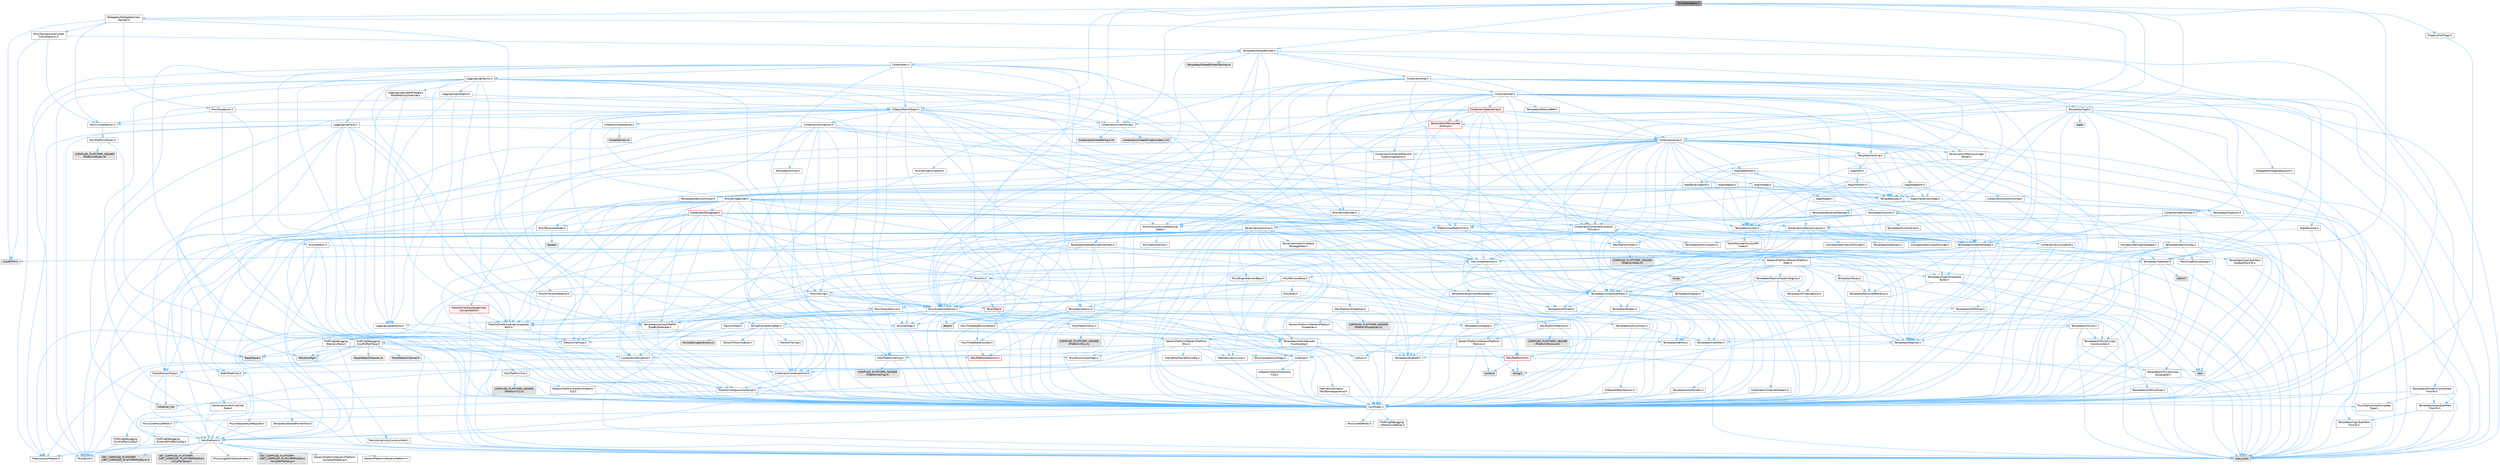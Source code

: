 digraph "ScriptDelegates.h"
{
 // INTERACTIVE_SVG=YES
 // LATEX_PDF_SIZE
  bgcolor="transparent";
  edge [fontname=Helvetica,fontsize=10,labelfontname=Helvetica,labelfontsize=10];
  node [fontname=Helvetica,fontsize=10,shape=box,height=0.2,width=0.4];
  Node1 [id="Node000001",label="ScriptDelegates.h",height=0.2,width=0.4,color="gray40", fillcolor="grey60", style="filled", fontcolor="black",tooltip=" "];
  Node1 -> Node2 [id="edge1_Node000001_Node000002",color="steelblue1",style="solid",tooltip=" "];
  Node2 [id="Node000002",label="Containers/Array.h",height=0.2,width=0.4,color="grey40", fillcolor="white", style="filled",URL="$df/dd0/Array_8h.html",tooltip=" "];
  Node2 -> Node3 [id="edge2_Node000002_Node000003",color="steelblue1",style="solid",tooltip=" "];
  Node3 [id="Node000003",label="CoreTypes.h",height=0.2,width=0.4,color="grey40", fillcolor="white", style="filled",URL="$dc/dec/CoreTypes_8h.html",tooltip=" "];
  Node3 -> Node4 [id="edge3_Node000003_Node000004",color="steelblue1",style="solid",tooltip=" "];
  Node4 [id="Node000004",label="HAL/Platform.h",height=0.2,width=0.4,color="grey40", fillcolor="white", style="filled",URL="$d9/dd0/Platform_8h.html",tooltip=" "];
  Node4 -> Node5 [id="edge4_Node000004_Node000005",color="steelblue1",style="solid",tooltip=" "];
  Node5 [id="Node000005",label="Misc/Build.h",height=0.2,width=0.4,color="grey40", fillcolor="white", style="filled",URL="$d3/dbb/Build_8h.html",tooltip=" "];
  Node4 -> Node6 [id="edge5_Node000004_Node000006",color="steelblue1",style="solid",tooltip=" "];
  Node6 [id="Node000006",label="Misc/LargeWorldCoordinates.h",height=0.2,width=0.4,color="grey40", fillcolor="white", style="filled",URL="$d2/dcb/LargeWorldCoordinates_8h.html",tooltip=" "];
  Node4 -> Node7 [id="edge6_Node000004_Node000007",color="steelblue1",style="solid",tooltip=" "];
  Node7 [id="Node000007",label="type_traits",height=0.2,width=0.4,color="grey60", fillcolor="#E0E0E0", style="filled",tooltip=" "];
  Node4 -> Node8 [id="edge7_Node000004_Node000008",color="steelblue1",style="solid",tooltip=" "];
  Node8 [id="Node000008",label="PreprocessorHelpers.h",height=0.2,width=0.4,color="grey40", fillcolor="white", style="filled",URL="$db/ddb/PreprocessorHelpers_8h.html",tooltip=" "];
  Node4 -> Node9 [id="edge8_Node000004_Node000009",color="steelblue1",style="solid",tooltip=" "];
  Node9 [id="Node000009",label="UBT_COMPILED_PLATFORM\l/UBT_COMPILED_PLATFORMPlatform\lCompilerPreSetup.h",height=0.2,width=0.4,color="grey60", fillcolor="#E0E0E0", style="filled",tooltip=" "];
  Node4 -> Node10 [id="edge9_Node000004_Node000010",color="steelblue1",style="solid",tooltip=" "];
  Node10 [id="Node000010",label="GenericPlatform/GenericPlatform\lCompilerPreSetup.h",height=0.2,width=0.4,color="grey40", fillcolor="white", style="filled",URL="$d9/dc8/GenericPlatformCompilerPreSetup_8h.html",tooltip=" "];
  Node4 -> Node11 [id="edge10_Node000004_Node000011",color="steelblue1",style="solid",tooltip=" "];
  Node11 [id="Node000011",label="GenericPlatform/GenericPlatform.h",height=0.2,width=0.4,color="grey40", fillcolor="white", style="filled",URL="$d6/d84/GenericPlatform_8h.html",tooltip=" "];
  Node4 -> Node12 [id="edge11_Node000004_Node000012",color="steelblue1",style="solid",tooltip=" "];
  Node12 [id="Node000012",label="UBT_COMPILED_PLATFORM\l/UBT_COMPILED_PLATFORMPlatform.h",height=0.2,width=0.4,color="grey60", fillcolor="#E0E0E0", style="filled",tooltip=" "];
  Node4 -> Node13 [id="edge12_Node000004_Node000013",color="steelblue1",style="solid",tooltip=" "];
  Node13 [id="Node000013",label="UBT_COMPILED_PLATFORM\l/UBT_COMPILED_PLATFORMPlatform\lCompilerSetup.h",height=0.2,width=0.4,color="grey60", fillcolor="#E0E0E0", style="filled",tooltip=" "];
  Node3 -> Node14 [id="edge13_Node000003_Node000014",color="steelblue1",style="solid",tooltip=" "];
  Node14 [id="Node000014",label="ProfilingDebugging\l/UMemoryDefines.h",height=0.2,width=0.4,color="grey40", fillcolor="white", style="filled",URL="$d2/da2/UMemoryDefines_8h.html",tooltip=" "];
  Node3 -> Node15 [id="edge14_Node000003_Node000015",color="steelblue1",style="solid",tooltip=" "];
  Node15 [id="Node000015",label="Misc/CoreMiscDefines.h",height=0.2,width=0.4,color="grey40", fillcolor="white", style="filled",URL="$da/d38/CoreMiscDefines_8h.html",tooltip=" "];
  Node15 -> Node4 [id="edge15_Node000015_Node000004",color="steelblue1",style="solid",tooltip=" "];
  Node15 -> Node8 [id="edge16_Node000015_Node000008",color="steelblue1",style="solid",tooltip=" "];
  Node3 -> Node16 [id="edge17_Node000003_Node000016",color="steelblue1",style="solid",tooltip=" "];
  Node16 [id="Node000016",label="Misc/CoreDefines.h",height=0.2,width=0.4,color="grey40", fillcolor="white", style="filled",URL="$d3/dd2/CoreDefines_8h.html",tooltip=" "];
  Node2 -> Node17 [id="edge18_Node000002_Node000017",color="steelblue1",style="solid",tooltip=" "];
  Node17 [id="Node000017",label="Misc/AssertionMacros.h",height=0.2,width=0.4,color="grey40", fillcolor="white", style="filled",URL="$d0/dfa/AssertionMacros_8h.html",tooltip=" "];
  Node17 -> Node3 [id="edge19_Node000017_Node000003",color="steelblue1",style="solid",tooltip=" "];
  Node17 -> Node4 [id="edge20_Node000017_Node000004",color="steelblue1",style="solid",tooltip=" "];
  Node17 -> Node18 [id="edge21_Node000017_Node000018",color="steelblue1",style="solid",tooltip=" "];
  Node18 [id="Node000018",label="HAL/PlatformMisc.h",height=0.2,width=0.4,color="grey40", fillcolor="white", style="filled",URL="$d0/df5/PlatformMisc_8h.html",tooltip=" "];
  Node18 -> Node3 [id="edge22_Node000018_Node000003",color="steelblue1",style="solid",tooltip=" "];
  Node18 -> Node19 [id="edge23_Node000018_Node000019",color="steelblue1",style="solid",tooltip=" "];
  Node19 [id="Node000019",label="GenericPlatform/GenericPlatform\lMisc.h",height=0.2,width=0.4,color="grey40", fillcolor="white", style="filled",URL="$db/d9a/GenericPlatformMisc_8h.html",tooltip=" "];
  Node19 -> Node20 [id="edge24_Node000019_Node000020",color="steelblue1",style="solid",tooltip=" "];
  Node20 [id="Node000020",label="Containers/StringFwd.h",height=0.2,width=0.4,color="grey40", fillcolor="white", style="filled",URL="$df/d37/StringFwd_8h.html",tooltip=" "];
  Node20 -> Node3 [id="edge25_Node000020_Node000003",color="steelblue1",style="solid",tooltip=" "];
  Node20 -> Node21 [id="edge26_Node000020_Node000021",color="steelblue1",style="solid",tooltip=" "];
  Node21 [id="Node000021",label="Traits/ElementType.h",height=0.2,width=0.4,color="grey40", fillcolor="white", style="filled",URL="$d5/d4f/ElementType_8h.html",tooltip=" "];
  Node21 -> Node4 [id="edge27_Node000021_Node000004",color="steelblue1",style="solid",tooltip=" "];
  Node21 -> Node22 [id="edge28_Node000021_Node000022",color="steelblue1",style="solid",tooltip=" "];
  Node22 [id="Node000022",label="initializer_list",height=0.2,width=0.4,color="grey60", fillcolor="#E0E0E0", style="filled",tooltip=" "];
  Node21 -> Node7 [id="edge29_Node000021_Node000007",color="steelblue1",style="solid",tooltip=" "];
  Node20 -> Node23 [id="edge30_Node000020_Node000023",color="steelblue1",style="solid",tooltip=" "];
  Node23 [id="Node000023",label="Traits/IsContiguousContainer.h",height=0.2,width=0.4,color="grey40", fillcolor="white", style="filled",URL="$d5/d3c/IsContiguousContainer_8h.html",tooltip=" "];
  Node23 -> Node3 [id="edge31_Node000023_Node000003",color="steelblue1",style="solid",tooltip=" "];
  Node23 -> Node24 [id="edge32_Node000023_Node000024",color="steelblue1",style="solid",tooltip=" "];
  Node24 [id="Node000024",label="Misc/StaticAssertComplete\lType.h",height=0.2,width=0.4,color="grey40", fillcolor="white", style="filled",URL="$d5/d4e/StaticAssertCompleteType_8h.html",tooltip=" "];
  Node23 -> Node22 [id="edge33_Node000023_Node000022",color="steelblue1",style="solid",tooltip=" "];
  Node19 -> Node25 [id="edge34_Node000019_Node000025",color="steelblue1",style="solid",tooltip=" "];
  Node25 [id="Node000025",label="CoreFwd.h",height=0.2,width=0.4,color="grey40", fillcolor="white", style="filled",URL="$d1/d1e/CoreFwd_8h.html",tooltip=" "];
  Node25 -> Node3 [id="edge35_Node000025_Node000003",color="steelblue1",style="solid",tooltip=" "];
  Node25 -> Node26 [id="edge36_Node000025_Node000026",color="steelblue1",style="solid",tooltip=" "];
  Node26 [id="Node000026",label="Containers/ContainersFwd.h",height=0.2,width=0.4,color="grey40", fillcolor="white", style="filled",URL="$d4/d0a/ContainersFwd_8h.html",tooltip=" "];
  Node26 -> Node4 [id="edge37_Node000026_Node000004",color="steelblue1",style="solid",tooltip=" "];
  Node26 -> Node3 [id="edge38_Node000026_Node000003",color="steelblue1",style="solid",tooltip=" "];
  Node26 -> Node23 [id="edge39_Node000026_Node000023",color="steelblue1",style="solid",tooltip=" "];
  Node25 -> Node27 [id="edge40_Node000025_Node000027",color="steelblue1",style="solid",tooltip=" "];
  Node27 [id="Node000027",label="Math/MathFwd.h",height=0.2,width=0.4,color="grey40", fillcolor="white", style="filled",URL="$d2/d10/MathFwd_8h.html",tooltip=" "];
  Node27 -> Node4 [id="edge41_Node000027_Node000004",color="steelblue1",style="solid",tooltip=" "];
  Node25 -> Node28 [id="edge42_Node000025_Node000028",color="steelblue1",style="solid",tooltip=" "];
  Node28 [id="Node000028",label="UObject/UObjectHierarchy\lFwd.h",height=0.2,width=0.4,color="grey40", fillcolor="white", style="filled",URL="$d3/d13/UObjectHierarchyFwd_8h.html",tooltip=" "];
  Node19 -> Node3 [id="edge43_Node000019_Node000003",color="steelblue1",style="solid",tooltip=" "];
  Node19 -> Node29 [id="edge44_Node000019_Node000029",color="steelblue1",style="solid",tooltip=" "];
  Node29 [id="Node000029",label="FramePro/FrameProConfig.h",height=0.2,width=0.4,color="grey40", fillcolor="white", style="filled",URL="$d7/d90/FrameProConfig_8h.html",tooltip=" "];
  Node19 -> Node30 [id="edge45_Node000019_Node000030",color="steelblue1",style="solid",tooltip=" "];
  Node30 [id="Node000030",label="HAL/PlatformCrt.h",height=0.2,width=0.4,color="red", fillcolor="#FFF0F0", style="filled",URL="$d8/d75/PlatformCrt_8h.html",tooltip=" "];
  Node30 -> Node31 [id="edge46_Node000030_Node000031",color="steelblue1",style="solid",tooltip=" "];
  Node31 [id="Node000031",label="new",height=0.2,width=0.4,color="grey60", fillcolor="#E0E0E0", style="filled",tooltip=" "];
  Node30 -> Node32 [id="edge47_Node000030_Node000032",color="steelblue1",style="solid",tooltip=" "];
  Node32 [id="Node000032",label="wchar.h",height=0.2,width=0.4,color="grey60", fillcolor="#E0E0E0", style="filled",tooltip=" "];
  Node30 -> Node39 [id="edge48_Node000030_Node000039",color="steelblue1",style="solid",tooltip=" "];
  Node39 [id="Node000039",label="string.h",height=0.2,width=0.4,color="grey60", fillcolor="#E0E0E0", style="filled",tooltip=" "];
  Node19 -> Node40 [id="edge49_Node000019_Node000040",color="steelblue1",style="solid",tooltip=" "];
  Node40 [id="Node000040",label="Math/NumericLimits.h",height=0.2,width=0.4,color="grey40", fillcolor="white", style="filled",URL="$df/d1b/NumericLimits_8h.html",tooltip=" "];
  Node40 -> Node3 [id="edge50_Node000040_Node000003",color="steelblue1",style="solid",tooltip=" "];
  Node19 -> Node41 [id="edge51_Node000019_Node000041",color="steelblue1",style="solid",tooltip=" "];
  Node41 [id="Node000041",label="Misc/CompressionFlags.h",height=0.2,width=0.4,color="grey40", fillcolor="white", style="filled",URL="$d9/d76/CompressionFlags_8h.html",tooltip=" "];
  Node19 -> Node42 [id="edge52_Node000019_Node000042",color="steelblue1",style="solid",tooltip=" "];
  Node42 [id="Node000042",label="Misc/EnumClassFlags.h",height=0.2,width=0.4,color="grey40", fillcolor="white", style="filled",URL="$d8/de7/EnumClassFlags_8h.html",tooltip=" "];
  Node19 -> Node43 [id="edge53_Node000019_Node000043",color="steelblue1",style="solid",tooltip=" "];
  Node43 [id="Node000043",label="ProfilingDebugging\l/CsvProfilerConfig.h",height=0.2,width=0.4,color="grey40", fillcolor="white", style="filled",URL="$d3/d88/CsvProfilerConfig_8h.html",tooltip=" "];
  Node43 -> Node5 [id="edge54_Node000043_Node000005",color="steelblue1",style="solid",tooltip=" "];
  Node19 -> Node44 [id="edge55_Node000019_Node000044",color="steelblue1",style="solid",tooltip=" "];
  Node44 [id="Node000044",label="ProfilingDebugging\l/ExternalProfilerConfig.h",height=0.2,width=0.4,color="grey40", fillcolor="white", style="filled",URL="$d3/dbb/ExternalProfilerConfig_8h.html",tooltip=" "];
  Node44 -> Node5 [id="edge56_Node000044_Node000005",color="steelblue1",style="solid",tooltip=" "];
  Node18 -> Node45 [id="edge57_Node000018_Node000045",color="steelblue1",style="solid",tooltip=" "];
  Node45 [id="Node000045",label="COMPILED_PLATFORM_HEADER\l(PlatformMisc.h)",height=0.2,width=0.4,color="grey60", fillcolor="#E0E0E0", style="filled",tooltip=" "];
  Node18 -> Node46 [id="edge58_Node000018_Node000046",color="steelblue1",style="solid",tooltip=" "];
  Node46 [id="Node000046",label="ProfilingDebugging\l/CpuProfilerTrace.h",height=0.2,width=0.4,color="grey40", fillcolor="white", style="filled",URL="$da/dcb/CpuProfilerTrace_8h.html",tooltip=" "];
  Node46 -> Node3 [id="edge59_Node000046_Node000003",color="steelblue1",style="solid",tooltip=" "];
  Node46 -> Node26 [id="edge60_Node000046_Node000026",color="steelblue1",style="solid",tooltip=" "];
  Node46 -> Node47 [id="edge61_Node000046_Node000047",color="steelblue1",style="solid",tooltip=" "];
  Node47 [id="Node000047",label="HAL/PlatformAtomics.h",height=0.2,width=0.4,color="red", fillcolor="#FFF0F0", style="filled",URL="$d3/d36/PlatformAtomics_8h.html",tooltip=" "];
  Node47 -> Node3 [id="edge62_Node000047_Node000003",color="steelblue1",style="solid",tooltip=" "];
  Node46 -> Node8 [id="edge63_Node000046_Node000008",color="steelblue1",style="solid",tooltip=" "];
  Node46 -> Node5 [id="edge64_Node000046_Node000005",color="steelblue1",style="solid",tooltip=" "];
  Node46 -> Node50 [id="edge65_Node000046_Node000050",color="steelblue1",style="solid",tooltip=" "];
  Node50 [id="Node000050",label="Trace/Config.h",height=0.2,width=0.4,color="grey60", fillcolor="#E0E0E0", style="filled",tooltip=" "];
  Node46 -> Node51 [id="edge66_Node000046_Node000051",color="steelblue1",style="solid",tooltip=" "];
  Node51 [id="Node000051",label="Trace/Detail/Channel.h",height=0.2,width=0.4,color="grey60", fillcolor="#E0E0E0", style="filled",tooltip=" "];
  Node46 -> Node52 [id="edge67_Node000046_Node000052",color="steelblue1",style="solid",tooltip=" "];
  Node52 [id="Node000052",label="Trace/Detail/Channel.inl",height=0.2,width=0.4,color="grey60", fillcolor="#E0E0E0", style="filled",tooltip=" "];
  Node46 -> Node53 [id="edge68_Node000046_Node000053",color="steelblue1",style="solid",tooltip=" "];
  Node53 [id="Node000053",label="Trace/Trace.h",height=0.2,width=0.4,color="grey60", fillcolor="#E0E0E0", style="filled",tooltip=" "];
  Node17 -> Node8 [id="edge69_Node000017_Node000008",color="steelblue1",style="solid",tooltip=" "];
  Node17 -> Node54 [id="edge70_Node000017_Node000054",color="steelblue1",style="solid",tooltip=" "];
  Node54 [id="Node000054",label="Templates/EnableIf.h",height=0.2,width=0.4,color="grey40", fillcolor="white", style="filled",URL="$d7/d60/EnableIf_8h.html",tooltip=" "];
  Node54 -> Node3 [id="edge71_Node000054_Node000003",color="steelblue1",style="solid",tooltip=" "];
  Node17 -> Node55 [id="edge72_Node000017_Node000055",color="steelblue1",style="solid",tooltip=" "];
  Node55 [id="Node000055",label="Templates/IsArrayOrRefOf\lTypeByPredicate.h",height=0.2,width=0.4,color="grey40", fillcolor="white", style="filled",URL="$d6/da1/IsArrayOrRefOfTypeByPredicate_8h.html",tooltip=" "];
  Node55 -> Node3 [id="edge73_Node000055_Node000003",color="steelblue1",style="solid",tooltip=" "];
  Node17 -> Node56 [id="edge74_Node000017_Node000056",color="steelblue1",style="solid",tooltip=" "];
  Node56 [id="Node000056",label="Templates/IsValidVariadic\lFunctionArg.h",height=0.2,width=0.4,color="grey40", fillcolor="white", style="filled",URL="$d0/dc8/IsValidVariadicFunctionArg_8h.html",tooltip=" "];
  Node56 -> Node3 [id="edge75_Node000056_Node000003",color="steelblue1",style="solid",tooltip=" "];
  Node56 -> Node57 [id="edge76_Node000056_Node000057",color="steelblue1",style="solid",tooltip=" "];
  Node57 [id="Node000057",label="IsEnum.h",height=0.2,width=0.4,color="grey40", fillcolor="white", style="filled",URL="$d4/de5/IsEnum_8h.html",tooltip=" "];
  Node56 -> Node7 [id="edge77_Node000056_Node000007",color="steelblue1",style="solid",tooltip=" "];
  Node17 -> Node58 [id="edge78_Node000017_Node000058",color="steelblue1",style="solid",tooltip=" "];
  Node58 [id="Node000058",label="Traits/IsCharEncodingCompatible\lWith.h",height=0.2,width=0.4,color="grey40", fillcolor="white", style="filled",URL="$df/dd1/IsCharEncodingCompatibleWith_8h.html",tooltip=" "];
  Node58 -> Node7 [id="edge79_Node000058_Node000007",color="steelblue1",style="solid",tooltip=" "];
  Node58 -> Node59 [id="edge80_Node000058_Node000059",color="steelblue1",style="solid",tooltip=" "];
  Node59 [id="Node000059",label="Traits/IsCharType.h",height=0.2,width=0.4,color="grey40", fillcolor="white", style="filled",URL="$db/d51/IsCharType_8h.html",tooltip=" "];
  Node59 -> Node3 [id="edge81_Node000059_Node000003",color="steelblue1",style="solid",tooltip=" "];
  Node17 -> Node60 [id="edge82_Node000017_Node000060",color="steelblue1",style="solid",tooltip=" "];
  Node60 [id="Node000060",label="Misc/VarArgs.h",height=0.2,width=0.4,color="grey40", fillcolor="white", style="filled",URL="$d5/d6f/VarArgs_8h.html",tooltip=" "];
  Node60 -> Node3 [id="edge83_Node000060_Node000003",color="steelblue1",style="solid",tooltip=" "];
  Node17 -> Node61 [id="edge84_Node000017_Node000061",color="steelblue1",style="solid",tooltip=" "];
  Node61 [id="Node000061",label="String/FormatStringSan.h",height=0.2,width=0.4,color="grey40", fillcolor="white", style="filled",URL="$d3/d8b/FormatStringSan_8h.html",tooltip=" "];
  Node61 -> Node7 [id="edge85_Node000061_Node000007",color="steelblue1",style="solid",tooltip=" "];
  Node61 -> Node3 [id="edge86_Node000061_Node000003",color="steelblue1",style="solid",tooltip=" "];
  Node61 -> Node62 [id="edge87_Node000061_Node000062",color="steelblue1",style="solid",tooltip=" "];
  Node62 [id="Node000062",label="Templates/Requires.h",height=0.2,width=0.4,color="grey40", fillcolor="white", style="filled",URL="$dc/d96/Requires_8h.html",tooltip=" "];
  Node62 -> Node54 [id="edge88_Node000062_Node000054",color="steelblue1",style="solid",tooltip=" "];
  Node62 -> Node7 [id="edge89_Node000062_Node000007",color="steelblue1",style="solid",tooltip=" "];
  Node61 -> Node63 [id="edge90_Node000061_Node000063",color="steelblue1",style="solid",tooltip=" "];
  Node63 [id="Node000063",label="Templates/Identity.h",height=0.2,width=0.4,color="grey40", fillcolor="white", style="filled",URL="$d0/dd5/Identity_8h.html",tooltip=" "];
  Node61 -> Node56 [id="edge91_Node000061_Node000056",color="steelblue1",style="solid",tooltip=" "];
  Node61 -> Node59 [id="edge92_Node000061_Node000059",color="steelblue1",style="solid",tooltip=" "];
  Node61 -> Node64 [id="edge93_Node000061_Node000064",color="steelblue1",style="solid",tooltip=" "];
  Node64 [id="Node000064",label="Traits/IsTEnumAsByte.h",height=0.2,width=0.4,color="grey40", fillcolor="white", style="filled",URL="$d1/de6/IsTEnumAsByte_8h.html",tooltip=" "];
  Node61 -> Node65 [id="edge94_Node000061_Node000065",color="steelblue1",style="solid",tooltip=" "];
  Node65 [id="Node000065",label="Traits/IsTString.h",height=0.2,width=0.4,color="grey40", fillcolor="white", style="filled",URL="$d0/df8/IsTString_8h.html",tooltip=" "];
  Node65 -> Node26 [id="edge95_Node000065_Node000026",color="steelblue1",style="solid",tooltip=" "];
  Node61 -> Node26 [id="edge96_Node000061_Node000026",color="steelblue1",style="solid",tooltip=" "];
  Node61 -> Node66 [id="edge97_Node000061_Node000066",color="steelblue1",style="solid",tooltip=" "];
  Node66 [id="Node000066",label="FormatStringSanErrors.inl",height=0.2,width=0.4,color="grey60", fillcolor="#E0E0E0", style="filled",tooltip=" "];
  Node17 -> Node67 [id="edge98_Node000017_Node000067",color="steelblue1",style="solid",tooltip=" "];
  Node67 [id="Node000067",label="atomic",height=0.2,width=0.4,color="grey60", fillcolor="#E0E0E0", style="filled",tooltip=" "];
  Node2 -> Node68 [id="edge99_Node000002_Node000068",color="steelblue1",style="solid",tooltip=" "];
  Node68 [id="Node000068",label="Misc/IntrusiveUnsetOptional\lState.h",height=0.2,width=0.4,color="grey40", fillcolor="white", style="filled",URL="$d2/d0a/IntrusiveUnsetOptionalState_8h.html",tooltip=" "];
  Node68 -> Node69 [id="edge100_Node000068_Node000069",color="steelblue1",style="solid",tooltip=" "];
  Node69 [id="Node000069",label="Misc/OptionalFwd.h",height=0.2,width=0.4,color="grey40", fillcolor="white", style="filled",URL="$dc/d50/OptionalFwd_8h.html",tooltip=" "];
  Node2 -> Node70 [id="edge101_Node000002_Node000070",color="steelblue1",style="solid",tooltip=" "];
  Node70 [id="Node000070",label="Misc/ReverseIterate.h",height=0.2,width=0.4,color="grey40", fillcolor="white", style="filled",URL="$db/de3/ReverseIterate_8h.html",tooltip=" "];
  Node70 -> Node4 [id="edge102_Node000070_Node000004",color="steelblue1",style="solid",tooltip=" "];
  Node70 -> Node71 [id="edge103_Node000070_Node000071",color="steelblue1",style="solid",tooltip=" "];
  Node71 [id="Node000071",label="iterator",height=0.2,width=0.4,color="grey60", fillcolor="#E0E0E0", style="filled",tooltip=" "];
  Node2 -> Node72 [id="edge104_Node000002_Node000072",color="steelblue1",style="solid",tooltip=" "];
  Node72 [id="Node000072",label="HAL/UnrealMemory.h",height=0.2,width=0.4,color="grey40", fillcolor="white", style="filled",URL="$d9/d96/UnrealMemory_8h.html",tooltip=" "];
  Node72 -> Node3 [id="edge105_Node000072_Node000003",color="steelblue1",style="solid",tooltip=" "];
  Node72 -> Node73 [id="edge106_Node000072_Node000073",color="steelblue1",style="solid",tooltip=" "];
  Node73 [id="Node000073",label="GenericPlatform/GenericPlatform\lMemory.h",height=0.2,width=0.4,color="grey40", fillcolor="white", style="filled",URL="$dd/d22/GenericPlatformMemory_8h.html",tooltip=" "];
  Node73 -> Node25 [id="edge107_Node000073_Node000025",color="steelblue1",style="solid",tooltip=" "];
  Node73 -> Node3 [id="edge108_Node000073_Node000003",color="steelblue1",style="solid",tooltip=" "];
  Node73 -> Node74 [id="edge109_Node000073_Node000074",color="steelblue1",style="solid",tooltip=" "];
  Node74 [id="Node000074",label="HAL/PlatformString.h",height=0.2,width=0.4,color="grey40", fillcolor="white", style="filled",URL="$db/db5/PlatformString_8h.html",tooltip=" "];
  Node74 -> Node3 [id="edge110_Node000074_Node000003",color="steelblue1",style="solid",tooltip=" "];
  Node74 -> Node75 [id="edge111_Node000074_Node000075",color="steelblue1",style="solid",tooltip=" "];
  Node75 [id="Node000075",label="COMPILED_PLATFORM_HEADER\l(PlatformString.h)",height=0.2,width=0.4,color="grey60", fillcolor="#E0E0E0", style="filled",tooltip=" "];
  Node73 -> Node39 [id="edge112_Node000073_Node000039",color="steelblue1",style="solid",tooltip=" "];
  Node73 -> Node32 [id="edge113_Node000073_Node000032",color="steelblue1",style="solid",tooltip=" "];
  Node72 -> Node76 [id="edge114_Node000072_Node000076",color="steelblue1",style="solid",tooltip=" "];
  Node76 [id="Node000076",label="HAL/MemoryBase.h",height=0.2,width=0.4,color="grey40", fillcolor="white", style="filled",URL="$d6/d9f/MemoryBase_8h.html",tooltip=" "];
  Node76 -> Node3 [id="edge115_Node000076_Node000003",color="steelblue1",style="solid",tooltip=" "];
  Node76 -> Node47 [id="edge116_Node000076_Node000047",color="steelblue1",style="solid",tooltip=" "];
  Node76 -> Node30 [id="edge117_Node000076_Node000030",color="steelblue1",style="solid",tooltip=" "];
  Node76 -> Node77 [id="edge118_Node000076_Node000077",color="steelblue1",style="solid",tooltip=" "];
  Node77 [id="Node000077",label="Misc/Exec.h",height=0.2,width=0.4,color="grey40", fillcolor="white", style="filled",URL="$de/ddb/Exec_8h.html",tooltip=" "];
  Node77 -> Node3 [id="edge119_Node000077_Node000003",color="steelblue1",style="solid",tooltip=" "];
  Node77 -> Node17 [id="edge120_Node000077_Node000017",color="steelblue1",style="solid",tooltip=" "];
  Node76 -> Node78 [id="edge121_Node000076_Node000078",color="steelblue1",style="solid",tooltip=" "];
  Node78 [id="Node000078",label="Misc/OutputDevice.h",height=0.2,width=0.4,color="grey40", fillcolor="white", style="filled",URL="$d7/d32/OutputDevice_8h.html",tooltip=" "];
  Node78 -> Node25 [id="edge122_Node000078_Node000025",color="steelblue1",style="solid",tooltip=" "];
  Node78 -> Node3 [id="edge123_Node000078_Node000003",color="steelblue1",style="solid",tooltip=" "];
  Node78 -> Node79 [id="edge124_Node000078_Node000079",color="steelblue1",style="solid",tooltip=" "];
  Node79 [id="Node000079",label="Logging/LogVerbosity.h",height=0.2,width=0.4,color="grey40", fillcolor="white", style="filled",URL="$d2/d8f/LogVerbosity_8h.html",tooltip=" "];
  Node79 -> Node3 [id="edge125_Node000079_Node000003",color="steelblue1",style="solid",tooltip=" "];
  Node78 -> Node60 [id="edge126_Node000078_Node000060",color="steelblue1",style="solid",tooltip=" "];
  Node78 -> Node55 [id="edge127_Node000078_Node000055",color="steelblue1",style="solid",tooltip=" "];
  Node78 -> Node56 [id="edge128_Node000078_Node000056",color="steelblue1",style="solid",tooltip=" "];
  Node78 -> Node58 [id="edge129_Node000078_Node000058",color="steelblue1",style="solid",tooltip=" "];
  Node76 -> Node80 [id="edge130_Node000076_Node000080",color="steelblue1",style="solid",tooltip=" "];
  Node80 [id="Node000080",label="Templates/Atomic.h",height=0.2,width=0.4,color="grey40", fillcolor="white", style="filled",URL="$d3/d91/Atomic_8h.html",tooltip=" "];
  Node80 -> Node81 [id="edge131_Node000080_Node000081",color="steelblue1",style="solid",tooltip=" "];
  Node81 [id="Node000081",label="HAL/ThreadSafeCounter.h",height=0.2,width=0.4,color="grey40", fillcolor="white", style="filled",URL="$dc/dc9/ThreadSafeCounter_8h.html",tooltip=" "];
  Node81 -> Node3 [id="edge132_Node000081_Node000003",color="steelblue1",style="solid",tooltip=" "];
  Node81 -> Node47 [id="edge133_Node000081_Node000047",color="steelblue1",style="solid",tooltip=" "];
  Node80 -> Node82 [id="edge134_Node000080_Node000082",color="steelblue1",style="solid",tooltip=" "];
  Node82 [id="Node000082",label="HAL/ThreadSafeCounter64.h",height=0.2,width=0.4,color="grey40", fillcolor="white", style="filled",URL="$d0/d12/ThreadSafeCounter64_8h.html",tooltip=" "];
  Node82 -> Node3 [id="edge135_Node000082_Node000003",color="steelblue1",style="solid",tooltip=" "];
  Node82 -> Node81 [id="edge136_Node000082_Node000081",color="steelblue1",style="solid",tooltip=" "];
  Node80 -> Node83 [id="edge137_Node000080_Node000083",color="steelblue1",style="solid",tooltip=" "];
  Node83 [id="Node000083",label="Templates/IsIntegral.h",height=0.2,width=0.4,color="grey40", fillcolor="white", style="filled",URL="$da/d64/IsIntegral_8h.html",tooltip=" "];
  Node83 -> Node3 [id="edge138_Node000083_Node000003",color="steelblue1",style="solid",tooltip=" "];
  Node80 -> Node84 [id="edge139_Node000080_Node000084",color="steelblue1",style="solid",tooltip=" "];
  Node84 [id="Node000084",label="Templates/IsTrivial.h",height=0.2,width=0.4,color="grey40", fillcolor="white", style="filled",URL="$da/d4c/IsTrivial_8h.html",tooltip=" "];
  Node84 -> Node85 [id="edge140_Node000084_Node000085",color="steelblue1",style="solid",tooltip=" "];
  Node85 [id="Node000085",label="Templates/AndOrNot.h",height=0.2,width=0.4,color="grey40", fillcolor="white", style="filled",URL="$db/d0a/AndOrNot_8h.html",tooltip=" "];
  Node85 -> Node3 [id="edge141_Node000085_Node000003",color="steelblue1",style="solid",tooltip=" "];
  Node84 -> Node86 [id="edge142_Node000084_Node000086",color="steelblue1",style="solid",tooltip=" "];
  Node86 [id="Node000086",label="Templates/IsTriviallyCopy\lConstructible.h",height=0.2,width=0.4,color="grey40", fillcolor="white", style="filled",URL="$d3/d78/IsTriviallyCopyConstructible_8h.html",tooltip=" "];
  Node86 -> Node3 [id="edge143_Node000086_Node000003",color="steelblue1",style="solid",tooltip=" "];
  Node86 -> Node7 [id="edge144_Node000086_Node000007",color="steelblue1",style="solid",tooltip=" "];
  Node84 -> Node87 [id="edge145_Node000084_Node000087",color="steelblue1",style="solid",tooltip=" "];
  Node87 [id="Node000087",label="Templates/IsTriviallyCopy\lAssignable.h",height=0.2,width=0.4,color="grey40", fillcolor="white", style="filled",URL="$d2/df2/IsTriviallyCopyAssignable_8h.html",tooltip=" "];
  Node87 -> Node3 [id="edge146_Node000087_Node000003",color="steelblue1",style="solid",tooltip=" "];
  Node87 -> Node7 [id="edge147_Node000087_Node000007",color="steelblue1",style="solid",tooltip=" "];
  Node84 -> Node7 [id="edge148_Node000084_Node000007",color="steelblue1",style="solid",tooltip=" "];
  Node80 -> Node88 [id="edge149_Node000080_Node000088",color="steelblue1",style="solid",tooltip=" "];
  Node88 [id="Node000088",label="Traits/IntType.h",height=0.2,width=0.4,color="grey40", fillcolor="white", style="filled",URL="$d7/deb/IntType_8h.html",tooltip=" "];
  Node88 -> Node4 [id="edge150_Node000088_Node000004",color="steelblue1",style="solid",tooltip=" "];
  Node80 -> Node67 [id="edge151_Node000080_Node000067",color="steelblue1",style="solid",tooltip=" "];
  Node72 -> Node89 [id="edge152_Node000072_Node000089",color="steelblue1",style="solid",tooltip=" "];
  Node89 [id="Node000089",label="HAL/PlatformMemory.h",height=0.2,width=0.4,color="grey40", fillcolor="white", style="filled",URL="$de/d68/PlatformMemory_8h.html",tooltip=" "];
  Node89 -> Node3 [id="edge153_Node000089_Node000003",color="steelblue1",style="solid",tooltip=" "];
  Node89 -> Node73 [id="edge154_Node000089_Node000073",color="steelblue1",style="solid",tooltip=" "];
  Node89 -> Node90 [id="edge155_Node000089_Node000090",color="steelblue1",style="solid",tooltip=" "];
  Node90 [id="Node000090",label="COMPILED_PLATFORM_HEADER\l(PlatformMemory.h)",height=0.2,width=0.4,color="grey60", fillcolor="#E0E0E0", style="filled",tooltip=" "];
  Node72 -> Node91 [id="edge156_Node000072_Node000091",color="steelblue1",style="solid",tooltip=" "];
  Node91 [id="Node000091",label="ProfilingDebugging\l/MemoryTrace.h",height=0.2,width=0.4,color="grey40", fillcolor="white", style="filled",URL="$da/dd7/MemoryTrace_8h.html",tooltip=" "];
  Node91 -> Node4 [id="edge157_Node000091_Node000004",color="steelblue1",style="solid",tooltip=" "];
  Node91 -> Node42 [id="edge158_Node000091_Node000042",color="steelblue1",style="solid",tooltip=" "];
  Node91 -> Node50 [id="edge159_Node000091_Node000050",color="steelblue1",style="solid",tooltip=" "];
  Node91 -> Node53 [id="edge160_Node000091_Node000053",color="steelblue1",style="solid",tooltip=" "];
  Node72 -> Node92 [id="edge161_Node000072_Node000092",color="steelblue1",style="solid",tooltip=" "];
  Node92 [id="Node000092",label="Templates/IsPointer.h",height=0.2,width=0.4,color="grey40", fillcolor="white", style="filled",URL="$d7/d05/IsPointer_8h.html",tooltip=" "];
  Node92 -> Node3 [id="edge162_Node000092_Node000003",color="steelblue1",style="solid",tooltip=" "];
  Node2 -> Node93 [id="edge163_Node000002_Node000093",color="steelblue1",style="solid",tooltip=" "];
  Node93 [id="Node000093",label="Templates/UnrealTypeTraits.h",height=0.2,width=0.4,color="grey40", fillcolor="white", style="filled",URL="$d2/d2d/UnrealTypeTraits_8h.html",tooltip=" "];
  Node93 -> Node3 [id="edge164_Node000093_Node000003",color="steelblue1",style="solid",tooltip=" "];
  Node93 -> Node92 [id="edge165_Node000093_Node000092",color="steelblue1",style="solid",tooltip=" "];
  Node93 -> Node17 [id="edge166_Node000093_Node000017",color="steelblue1",style="solid",tooltip=" "];
  Node93 -> Node85 [id="edge167_Node000093_Node000085",color="steelblue1",style="solid",tooltip=" "];
  Node93 -> Node54 [id="edge168_Node000093_Node000054",color="steelblue1",style="solid",tooltip=" "];
  Node93 -> Node94 [id="edge169_Node000093_Node000094",color="steelblue1",style="solid",tooltip=" "];
  Node94 [id="Node000094",label="Templates/IsArithmetic.h",height=0.2,width=0.4,color="grey40", fillcolor="white", style="filled",URL="$d2/d5d/IsArithmetic_8h.html",tooltip=" "];
  Node94 -> Node3 [id="edge170_Node000094_Node000003",color="steelblue1",style="solid",tooltip=" "];
  Node93 -> Node57 [id="edge171_Node000093_Node000057",color="steelblue1",style="solid",tooltip=" "];
  Node93 -> Node95 [id="edge172_Node000093_Node000095",color="steelblue1",style="solid",tooltip=" "];
  Node95 [id="Node000095",label="Templates/Models.h",height=0.2,width=0.4,color="grey40", fillcolor="white", style="filled",URL="$d3/d0c/Models_8h.html",tooltip=" "];
  Node95 -> Node63 [id="edge173_Node000095_Node000063",color="steelblue1",style="solid",tooltip=" "];
  Node93 -> Node96 [id="edge174_Node000093_Node000096",color="steelblue1",style="solid",tooltip=" "];
  Node96 [id="Node000096",label="Templates/IsPODType.h",height=0.2,width=0.4,color="grey40", fillcolor="white", style="filled",URL="$d7/db1/IsPODType_8h.html",tooltip=" "];
  Node96 -> Node3 [id="edge175_Node000096_Node000003",color="steelblue1",style="solid",tooltip=" "];
  Node93 -> Node97 [id="edge176_Node000093_Node000097",color="steelblue1",style="solid",tooltip=" "];
  Node97 [id="Node000097",label="Templates/IsUECoreType.h",height=0.2,width=0.4,color="grey40", fillcolor="white", style="filled",URL="$d1/db8/IsUECoreType_8h.html",tooltip=" "];
  Node97 -> Node3 [id="edge177_Node000097_Node000003",color="steelblue1",style="solid",tooltip=" "];
  Node97 -> Node7 [id="edge178_Node000097_Node000007",color="steelblue1",style="solid",tooltip=" "];
  Node93 -> Node86 [id="edge179_Node000093_Node000086",color="steelblue1",style="solid",tooltip=" "];
  Node2 -> Node98 [id="edge180_Node000002_Node000098",color="steelblue1",style="solid",tooltip=" "];
  Node98 [id="Node000098",label="Templates/UnrealTemplate.h",height=0.2,width=0.4,color="grey40", fillcolor="white", style="filled",URL="$d4/d24/UnrealTemplate_8h.html",tooltip=" "];
  Node98 -> Node3 [id="edge181_Node000098_Node000003",color="steelblue1",style="solid",tooltip=" "];
  Node98 -> Node92 [id="edge182_Node000098_Node000092",color="steelblue1",style="solid",tooltip=" "];
  Node98 -> Node72 [id="edge183_Node000098_Node000072",color="steelblue1",style="solid",tooltip=" "];
  Node98 -> Node99 [id="edge184_Node000098_Node000099",color="steelblue1",style="solid",tooltip=" "];
  Node99 [id="Node000099",label="Templates/CopyQualifiers\lAndRefsFromTo.h",height=0.2,width=0.4,color="grey40", fillcolor="white", style="filled",URL="$d3/db3/CopyQualifiersAndRefsFromTo_8h.html",tooltip=" "];
  Node99 -> Node100 [id="edge185_Node000099_Node000100",color="steelblue1",style="solid",tooltip=" "];
  Node100 [id="Node000100",label="Templates/CopyQualifiers\lFromTo.h",height=0.2,width=0.4,color="grey40", fillcolor="white", style="filled",URL="$d5/db4/CopyQualifiersFromTo_8h.html",tooltip=" "];
  Node98 -> Node93 [id="edge186_Node000098_Node000093",color="steelblue1",style="solid",tooltip=" "];
  Node98 -> Node101 [id="edge187_Node000098_Node000101",color="steelblue1",style="solid",tooltip=" "];
  Node101 [id="Node000101",label="Templates/RemoveReference.h",height=0.2,width=0.4,color="grey40", fillcolor="white", style="filled",URL="$da/dbe/RemoveReference_8h.html",tooltip=" "];
  Node101 -> Node3 [id="edge188_Node000101_Node000003",color="steelblue1",style="solid",tooltip=" "];
  Node98 -> Node62 [id="edge189_Node000098_Node000062",color="steelblue1",style="solid",tooltip=" "];
  Node98 -> Node102 [id="edge190_Node000098_Node000102",color="steelblue1",style="solid",tooltip=" "];
  Node102 [id="Node000102",label="Templates/TypeCompatible\lBytes.h",height=0.2,width=0.4,color="grey40", fillcolor="white", style="filled",URL="$df/d0a/TypeCompatibleBytes_8h.html",tooltip=" "];
  Node102 -> Node3 [id="edge191_Node000102_Node000003",color="steelblue1",style="solid",tooltip=" "];
  Node102 -> Node39 [id="edge192_Node000102_Node000039",color="steelblue1",style="solid",tooltip=" "];
  Node102 -> Node31 [id="edge193_Node000102_Node000031",color="steelblue1",style="solid",tooltip=" "];
  Node102 -> Node7 [id="edge194_Node000102_Node000007",color="steelblue1",style="solid",tooltip=" "];
  Node98 -> Node63 [id="edge195_Node000098_Node000063",color="steelblue1",style="solid",tooltip=" "];
  Node98 -> Node23 [id="edge196_Node000098_Node000023",color="steelblue1",style="solid",tooltip=" "];
  Node98 -> Node103 [id="edge197_Node000098_Node000103",color="steelblue1",style="solid",tooltip=" "];
  Node103 [id="Node000103",label="Traits/UseBitwiseSwap.h",height=0.2,width=0.4,color="grey40", fillcolor="white", style="filled",URL="$db/df3/UseBitwiseSwap_8h.html",tooltip=" "];
  Node103 -> Node3 [id="edge198_Node000103_Node000003",color="steelblue1",style="solid",tooltip=" "];
  Node103 -> Node7 [id="edge199_Node000103_Node000007",color="steelblue1",style="solid",tooltip=" "];
  Node98 -> Node7 [id="edge200_Node000098_Node000007",color="steelblue1",style="solid",tooltip=" "];
  Node2 -> Node104 [id="edge201_Node000002_Node000104",color="steelblue1",style="solid",tooltip=" "];
  Node104 [id="Node000104",label="Containers/AllowShrinking.h",height=0.2,width=0.4,color="grey40", fillcolor="white", style="filled",URL="$d7/d1a/AllowShrinking_8h.html",tooltip=" "];
  Node104 -> Node3 [id="edge202_Node000104_Node000003",color="steelblue1",style="solid",tooltip=" "];
  Node2 -> Node105 [id="edge203_Node000002_Node000105",color="steelblue1",style="solid",tooltip=" "];
  Node105 [id="Node000105",label="Containers/ContainerAllocation\lPolicies.h",height=0.2,width=0.4,color="grey40", fillcolor="white", style="filled",URL="$d7/dff/ContainerAllocationPolicies_8h.html",tooltip=" "];
  Node105 -> Node3 [id="edge204_Node000105_Node000003",color="steelblue1",style="solid",tooltip=" "];
  Node105 -> Node106 [id="edge205_Node000105_Node000106",color="steelblue1",style="solid",tooltip=" "];
  Node106 [id="Node000106",label="Containers/ContainerHelpers.h",height=0.2,width=0.4,color="grey40", fillcolor="white", style="filled",URL="$d7/d33/ContainerHelpers_8h.html",tooltip=" "];
  Node106 -> Node3 [id="edge206_Node000106_Node000003",color="steelblue1",style="solid",tooltip=" "];
  Node105 -> Node105 [id="edge207_Node000105_Node000105",color="steelblue1",style="solid",tooltip=" "];
  Node105 -> Node107 [id="edge208_Node000105_Node000107",color="steelblue1",style="solid",tooltip=" "];
  Node107 [id="Node000107",label="HAL/PlatformMath.h",height=0.2,width=0.4,color="grey40", fillcolor="white", style="filled",URL="$dc/d53/PlatformMath_8h.html",tooltip=" "];
  Node107 -> Node3 [id="edge209_Node000107_Node000003",color="steelblue1",style="solid",tooltip=" "];
  Node107 -> Node108 [id="edge210_Node000107_Node000108",color="steelblue1",style="solid",tooltip=" "];
  Node108 [id="Node000108",label="GenericPlatform/GenericPlatform\lMath.h",height=0.2,width=0.4,color="grey40", fillcolor="white", style="filled",URL="$d5/d79/GenericPlatformMath_8h.html",tooltip=" "];
  Node108 -> Node3 [id="edge211_Node000108_Node000003",color="steelblue1",style="solid",tooltip=" "];
  Node108 -> Node26 [id="edge212_Node000108_Node000026",color="steelblue1",style="solid",tooltip=" "];
  Node108 -> Node30 [id="edge213_Node000108_Node000030",color="steelblue1",style="solid",tooltip=" "];
  Node108 -> Node85 [id="edge214_Node000108_Node000085",color="steelblue1",style="solid",tooltip=" "];
  Node108 -> Node109 [id="edge215_Node000108_Node000109",color="steelblue1",style="solid",tooltip=" "];
  Node109 [id="Node000109",label="Templates/Decay.h",height=0.2,width=0.4,color="grey40", fillcolor="white", style="filled",URL="$dd/d0f/Decay_8h.html",tooltip=" "];
  Node109 -> Node3 [id="edge216_Node000109_Node000003",color="steelblue1",style="solid",tooltip=" "];
  Node109 -> Node101 [id="edge217_Node000109_Node000101",color="steelblue1",style="solid",tooltip=" "];
  Node109 -> Node7 [id="edge218_Node000109_Node000007",color="steelblue1",style="solid",tooltip=" "];
  Node108 -> Node110 [id="edge219_Node000108_Node000110",color="steelblue1",style="solid",tooltip=" "];
  Node110 [id="Node000110",label="Templates/IsFloatingPoint.h",height=0.2,width=0.4,color="grey40", fillcolor="white", style="filled",URL="$d3/d11/IsFloatingPoint_8h.html",tooltip=" "];
  Node110 -> Node3 [id="edge220_Node000110_Node000003",color="steelblue1",style="solid",tooltip=" "];
  Node108 -> Node93 [id="edge221_Node000108_Node000093",color="steelblue1",style="solid",tooltip=" "];
  Node108 -> Node62 [id="edge222_Node000108_Node000062",color="steelblue1",style="solid",tooltip=" "];
  Node108 -> Node111 [id="edge223_Node000108_Node000111",color="steelblue1",style="solid",tooltip=" "];
  Node111 [id="Node000111",label="Templates/ResolveTypeAmbiguity.h",height=0.2,width=0.4,color="grey40", fillcolor="white", style="filled",URL="$df/d1f/ResolveTypeAmbiguity_8h.html",tooltip=" "];
  Node111 -> Node3 [id="edge224_Node000111_Node000003",color="steelblue1",style="solid",tooltip=" "];
  Node111 -> Node110 [id="edge225_Node000111_Node000110",color="steelblue1",style="solid",tooltip=" "];
  Node111 -> Node93 [id="edge226_Node000111_Node000093",color="steelblue1",style="solid",tooltip=" "];
  Node111 -> Node112 [id="edge227_Node000111_Node000112",color="steelblue1",style="solid",tooltip=" "];
  Node112 [id="Node000112",label="Templates/IsSigned.h",height=0.2,width=0.4,color="grey40", fillcolor="white", style="filled",URL="$d8/dd8/IsSigned_8h.html",tooltip=" "];
  Node112 -> Node3 [id="edge228_Node000112_Node000003",color="steelblue1",style="solid",tooltip=" "];
  Node111 -> Node83 [id="edge229_Node000111_Node000083",color="steelblue1",style="solid",tooltip=" "];
  Node111 -> Node62 [id="edge230_Node000111_Node000062",color="steelblue1",style="solid",tooltip=" "];
  Node108 -> Node102 [id="edge231_Node000108_Node000102",color="steelblue1",style="solid",tooltip=" "];
  Node108 -> Node113 [id="edge232_Node000108_Node000113",color="steelblue1",style="solid",tooltip=" "];
  Node113 [id="Node000113",label="limits",height=0.2,width=0.4,color="grey60", fillcolor="#E0E0E0", style="filled",tooltip=" "];
  Node108 -> Node7 [id="edge233_Node000108_Node000007",color="steelblue1",style="solid",tooltip=" "];
  Node107 -> Node114 [id="edge234_Node000107_Node000114",color="steelblue1",style="solid",tooltip=" "];
  Node114 [id="Node000114",label="COMPILED_PLATFORM_HEADER\l(PlatformMath.h)",height=0.2,width=0.4,color="grey60", fillcolor="#E0E0E0", style="filled",tooltip=" "];
  Node105 -> Node72 [id="edge235_Node000105_Node000072",color="steelblue1",style="solid",tooltip=" "];
  Node105 -> Node40 [id="edge236_Node000105_Node000040",color="steelblue1",style="solid",tooltip=" "];
  Node105 -> Node17 [id="edge237_Node000105_Node000017",color="steelblue1",style="solid",tooltip=" "];
  Node105 -> Node115 [id="edge238_Node000105_Node000115",color="steelblue1",style="solid",tooltip=" "];
  Node115 [id="Node000115",label="Templates/IsPolymorphic.h",height=0.2,width=0.4,color="grey40", fillcolor="white", style="filled",URL="$dc/d20/IsPolymorphic_8h.html",tooltip=" "];
  Node105 -> Node116 [id="edge239_Node000105_Node000116",color="steelblue1",style="solid",tooltip=" "];
  Node116 [id="Node000116",label="Templates/MemoryOps.h",height=0.2,width=0.4,color="grey40", fillcolor="white", style="filled",URL="$db/dea/MemoryOps_8h.html",tooltip=" "];
  Node116 -> Node3 [id="edge240_Node000116_Node000003",color="steelblue1",style="solid",tooltip=" "];
  Node116 -> Node72 [id="edge241_Node000116_Node000072",color="steelblue1",style="solid",tooltip=" "];
  Node116 -> Node87 [id="edge242_Node000116_Node000087",color="steelblue1",style="solid",tooltip=" "];
  Node116 -> Node86 [id="edge243_Node000116_Node000086",color="steelblue1",style="solid",tooltip=" "];
  Node116 -> Node62 [id="edge244_Node000116_Node000062",color="steelblue1",style="solid",tooltip=" "];
  Node116 -> Node93 [id="edge245_Node000116_Node000093",color="steelblue1",style="solid",tooltip=" "];
  Node116 -> Node103 [id="edge246_Node000116_Node000103",color="steelblue1",style="solid",tooltip=" "];
  Node116 -> Node31 [id="edge247_Node000116_Node000031",color="steelblue1",style="solid",tooltip=" "];
  Node116 -> Node7 [id="edge248_Node000116_Node000007",color="steelblue1",style="solid",tooltip=" "];
  Node105 -> Node102 [id="edge249_Node000105_Node000102",color="steelblue1",style="solid",tooltip=" "];
  Node105 -> Node7 [id="edge250_Node000105_Node000007",color="steelblue1",style="solid",tooltip=" "];
  Node2 -> Node117 [id="edge251_Node000002_Node000117",color="steelblue1",style="solid",tooltip=" "];
  Node117 [id="Node000117",label="Containers/ContainerElement\lTypeCompatibility.h",height=0.2,width=0.4,color="grey40", fillcolor="white", style="filled",URL="$df/ddf/ContainerElementTypeCompatibility_8h.html",tooltip=" "];
  Node117 -> Node3 [id="edge252_Node000117_Node000003",color="steelblue1",style="solid",tooltip=" "];
  Node117 -> Node93 [id="edge253_Node000117_Node000093",color="steelblue1",style="solid",tooltip=" "];
  Node2 -> Node118 [id="edge254_Node000002_Node000118",color="steelblue1",style="solid",tooltip=" "];
  Node118 [id="Node000118",label="Serialization/Archive.h",height=0.2,width=0.4,color="grey40", fillcolor="white", style="filled",URL="$d7/d3b/Archive_8h.html",tooltip=" "];
  Node118 -> Node25 [id="edge255_Node000118_Node000025",color="steelblue1",style="solid",tooltip=" "];
  Node118 -> Node3 [id="edge256_Node000118_Node000003",color="steelblue1",style="solid",tooltip=" "];
  Node118 -> Node119 [id="edge257_Node000118_Node000119",color="steelblue1",style="solid",tooltip=" "];
  Node119 [id="Node000119",label="HAL/PlatformProperties.h",height=0.2,width=0.4,color="grey40", fillcolor="white", style="filled",URL="$d9/db0/PlatformProperties_8h.html",tooltip=" "];
  Node119 -> Node3 [id="edge258_Node000119_Node000003",color="steelblue1",style="solid",tooltip=" "];
  Node119 -> Node120 [id="edge259_Node000119_Node000120",color="steelblue1",style="solid",tooltip=" "];
  Node120 [id="Node000120",label="GenericPlatform/GenericPlatform\lProperties.h",height=0.2,width=0.4,color="grey40", fillcolor="white", style="filled",URL="$d2/dcd/GenericPlatformProperties_8h.html",tooltip=" "];
  Node120 -> Node3 [id="edge260_Node000120_Node000003",color="steelblue1",style="solid",tooltip=" "];
  Node120 -> Node19 [id="edge261_Node000120_Node000019",color="steelblue1",style="solid",tooltip=" "];
  Node119 -> Node121 [id="edge262_Node000119_Node000121",color="steelblue1",style="solid",tooltip=" "];
  Node121 [id="Node000121",label="COMPILED_PLATFORM_HEADER\l(PlatformProperties.h)",height=0.2,width=0.4,color="grey60", fillcolor="#E0E0E0", style="filled",tooltip=" "];
  Node118 -> Node122 [id="edge263_Node000118_Node000122",color="steelblue1",style="solid",tooltip=" "];
  Node122 [id="Node000122",label="Internationalization\l/TextNamespaceFwd.h",height=0.2,width=0.4,color="grey40", fillcolor="white", style="filled",URL="$d8/d97/TextNamespaceFwd_8h.html",tooltip=" "];
  Node122 -> Node3 [id="edge264_Node000122_Node000003",color="steelblue1",style="solid",tooltip=" "];
  Node118 -> Node27 [id="edge265_Node000118_Node000027",color="steelblue1",style="solid",tooltip=" "];
  Node118 -> Node17 [id="edge266_Node000118_Node000017",color="steelblue1",style="solid",tooltip=" "];
  Node118 -> Node5 [id="edge267_Node000118_Node000005",color="steelblue1",style="solid",tooltip=" "];
  Node118 -> Node41 [id="edge268_Node000118_Node000041",color="steelblue1",style="solid",tooltip=" "];
  Node118 -> Node123 [id="edge269_Node000118_Node000123",color="steelblue1",style="solid",tooltip=" "];
  Node123 [id="Node000123",label="Misc/EngineVersionBase.h",height=0.2,width=0.4,color="grey40", fillcolor="white", style="filled",URL="$d5/d2b/EngineVersionBase_8h.html",tooltip=" "];
  Node123 -> Node3 [id="edge270_Node000123_Node000003",color="steelblue1",style="solid",tooltip=" "];
  Node118 -> Node60 [id="edge271_Node000118_Node000060",color="steelblue1",style="solid",tooltip=" "];
  Node118 -> Node124 [id="edge272_Node000118_Node000124",color="steelblue1",style="solid",tooltip=" "];
  Node124 [id="Node000124",label="Serialization/ArchiveCook\lData.h",height=0.2,width=0.4,color="grey40", fillcolor="white", style="filled",URL="$dc/db6/ArchiveCookData_8h.html",tooltip=" "];
  Node124 -> Node4 [id="edge273_Node000124_Node000004",color="steelblue1",style="solid",tooltip=" "];
  Node118 -> Node125 [id="edge274_Node000118_Node000125",color="steelblue1",style="solid",tooltip=" "];
  Node125 [id="Node000125",label="Serialization/ArchiveSave\lPackageData.h",height=0.2,width=0.4,color="grey40", fillcolor="white", style="filled",URL="$d1/d37/ArchiveSavePackageData_8h.html",tooltip=" "];
  Node118 -> Node54 [id="edge275_Node000118_Node000054",color="steelblue1",style="solid",tooltip=" "];
  Node118 -> Node55 [id="edge276_Node000118_Node000055",color="steelblue1",style="solid",tooltip=" "];
  Node118 -> Node126 [id="edge277_Node000118_Node000126",color="steelblue1",style="solid",tooltip=" "];
  Node126 [id="Node000126",label="Templates/IsEnumClass.h",height=0.2,width=0.4,color="grey40", fillcolor="white", style="filled",URL="$d7/d15/IsEnumClass_8h.html",tooltip=" "];
  Node126 -> Node3 [id="edge278_Node000126_Node000003",color="steelblue1",style="solid",tooltip=" "];
  Node126 -> Node85 [id="edge279_Node000126_Node000085",color="steelblue1",style="solid",tooltip=" "];
  Node118 -> Node112 [id="edge280_Node000118_Node000112",color="steelblue1",style="solid",tooltip=" "];
  Node118 -> Node56 [id="edge281_Node000118_Node000056",color="steelblue1",style="solid",tooltip=" "];
  Node118 -> Node98 [id="edge282_Node000118_Node000098",color="steelblue1",style="solid",tooltip=" "];
  Node118 -> Node58 [id="edge283_Node000118_Node000058",color="steelblue1",style="solid",tooltip=" "];
  Node118 -> Node127 [id="edge284_Node000118_Node000127",color="steelblue1",style="solid",tooltip=" "];
  Node127 [id="Node000127",label="UObject/ObjectVersion.h",height=0.2,width=0.4,color="grey40", fillcolor="white", style="filled",URL="$da/d63/ObjectVersion_8h.html",tooltip=" "];
  Node127 -> Node3 [id="edge285_Node000127_Node000003",color="steelblue1",style="solid",tooltip=" "];
  Node2 -> Node128 [id="edge286_Node000002_Node000128",color="steelblue1",style="solid",tooltip=" "];
  Node128 [id="Node000128",label="Serialization/MemoryImage\lWriter.h",height=0.2,width=0.4,color="grey40", fillcolor="white", style="filled",URL="$d0/d08/MemoryImageWriter_8h.html",tooltip=" "];
  Node128 -> Node3 [id="edge287_Node000128_Node000003",color="steelblue1",style="solid",tooltip=" "];
  Node128 -> Node129 [id="edge288_Node000128_Node000129",color="steelblue1",style="solid",tooltip=" "];
  Node129 [id="Node000129",label="Serialization/MemoryLayout.h",height=0.2,width=0.4,color="grey40", fillcolor="white", style="filled",URL="$d7/d66/MemoryLayout_8h.html",tooltip=" "];
  Node129 -> Node130 [id="edge289_Node000129_Node000130",color="steelblue1",style="solid",tooltip=" "];
  Node130 [id="Node000130",label="Concepts/StaticClassProvider.h",height=0.2,width=0.4,color="grey40", fillcolor="white", style="filled",URL="$dd/d83/StaticClassProvider_8h.html",tooltip=" "];
  Node129 -> Node131 [id="edge290_Node000129_Node000131",color="steelblue1",style="solid",tooltip=" "];
  Node131 [id="Node000131",label="Concepts/StaticStructProvider.h",height=0.2,width=0.4,color="grey40", fillcolor="white", style="filled",URL="$d5/d77/StaticStructProvider_8h.html",tooltip=" "];
  Node129 -> Node132 [id="edge291_Node000129_Node000132",color="steelblue1",style="solid",tooltip=" "];
  Node132 [id="Node000132",label="Containers/EnumAsByte.h",height=0.2,width=0.4,color="grey40", fillcolor="white", style="filled",URL="$d6/d9a/EnumAsByte_8h.html",tooltip=" "];
  Node132 -> Node3 [id="edge292_Node000132_Node000003",color="steelblue1",style="solid",tooltip=" "];
  Node132 -> Node96 [id="edge293_Node000132_Node000096",color="steelblue1",style="solid",tooltip=" "];
  Node132 -> Node133 [id="edge294_Node000132_Node000133",color="steelblue1",style="solid",tooltip=" "];
  Node133 [id="Node000133",label="Templates/TypeHash.h",height=0.2,width=0.4,color="grey40", fillcolor="white", style="filled",URL="$d1/d62/TypeHash_8h.html",tooltip=" "];
  Node133 -> Node3 [id="edge295_Node000133_Node000003",color="steelblue1",style="solid",tooltip=" "];
  Node133 -> Node62 [id="edge296_Node000133_Node000062",color="steelblue1",style="solid",tooltip=" "];
  Node133 -> Node134 [id="edge297_Node000133_Node000134",color="steelblue1",style="solid",tooltip=" "];
  Node134 [id="Node000134",label="Misc/Crc.h",height=0.2,width=0.4,color="grey40", fillcolor="white", style="filled",URL="$d4/dd2/Crc_8h.html",tooltip=" "];
  Node134 -> Node3 [id="edge298_Node000134_Node000003",color="steelblue1",style="solid",tooltip=" "];
  Node134 -> Node74 [id="edge299_Node000134_Node000074",color="steelblue1",style="solid",tooltip=" "];
  Node134 -> Node17 [id="edge300_Node000134_Node000017",color="steelblue1",style="solid",tooltip=" "];
  Node134 -> Node135 [id="edge301_Node000134_Node000135",color="steelblue1",style="solid",tooltip=" "];
  Node135 [id="Node000135",label="Misc/CString.h",height=0.2,width=0.4,color="grey40", fillcolor="white", style="filled",URL="$d2/d49/CString_8h.html",tooltip=" "];
  Node135 -> Node3 [id="edge302_Node000135_Node000003",color="steelblue1",style="solid",tooltip=" "];
  Node135 -> Node30 [id="edge303_Node000135_Node000030",color="steelblue1",style="solid",tooltip=" "];
  Node135 -> Node74 [id="edge304_Node000135_Node000074",color="steelblue1",style="solid",tooltip=" "];
  Node135 -> Node17 [id="edge305_Node000135_Node000017",color="steelblue1",style="solid",tooltip=" "];
  Node135 -> Node136 [id="edge306_Node000135_Node000136",color="steelblue1",style="solid",tooltip=" "];
  Node136 [id="Node000136",label="Misc/Char.h",height=0.2,width=0.4,color="red", fillcolor="#FFF0F0", style="filled",URL="$d0/d58/Char_8h.html",tooltip=" "];
  Node136 -> Node3 [id="edge307_Node000136_Node000003",color="steelblue1",style="solid",tooltip=" "];
  Node136 -> Node88 [id="edge308_Node000136_Node000088",color="steelblue1",style="solid",tooltip=" "];
  Node136 -> Node7 [id="edge309_Node000136_Node000007",color="steelblue1",style="solid",tooltip=" "];
  Node135 -> Node60 [id="edge310_Node000135_Node000060",color="steelblue1",style="solid",tooltip=" "];
  Node135 -> Node55 [id="edge311_Node000135_Node000055",color="steelblue1",style="solid",tooltip=" "];
  Node135 -> Node56 [id="edge312_Node000135_Node000056",color="steelblue1",style="solid",tooltip=" "];
  Node135 -> Node58 [id="edge313_Node000135_Node000058",color="steelblue1",style="solid",tooltip=" "];
  Node134 -> Node136 [id="edge314_Node000134_Node000136",color="steelblue1",style="solid",tooltip=" "];
  Node134 -> Node93 [id="edge315_Node000134_Node000093",color="steelblue1",style="solid",tooltip=" "];
  Node134 -> Node59 [id="edge316_Node000134_Node000059",color="steelblue1",style="solid",tooltip=" "];
  Node133 -> Node139 [id="edge317_Node000133_Node000139",color="steelblue1",style="solid",tooltip=" "];
  Node139 [id="Node000139",label="stdint.h",height=0.2,width=0.4,color="grey60", fillcolor="#E0E0E0", style="filled",tooltip=" "];
  Node133 -> Node7 [id="edge318_Node000133_Node000007",color="steelblue1",style="solid",tooltip=" "];
  Node129 -> Node20 [id="edge319_Node000129_Node000020",color="steelblue1",style="solid",tooltip=" "];
  Node129 -> Node72 [id="edge320_Node000129_Node000072",color="steelblue1",style="solid",tooltip=" "];
  Node129 -> Node140 [id="edge321_Node000129_Node000140",color="steelblue1",style="solid",tooltip=" "];
  Node140 [id="Node000140",label="Misc/DelayedAutoRegister.h",height=0.2,width=0.4,color="grey40", fillcolor="white", style="filled",URL="$d1/dda/DelayedAutoRegister_8h.html",tooltip=" "];
  Node140 -> Node4 [id="edge322_Node000140_Node000004",color="steelblue1",style="solid",tooltip=" "];
  Node129 -> Node54 [id="edge323_Node000129_Node000054",color="steelblue1",style="solid",tooltip=" "];
  Node129 -> Node141 [id="edge324_Node000129_Node000141",color="steelblue1",style="solid",tooltip=" "];
  Node141 [id="Node000141",label="Templates/IsAbstract.h",height=0.2,width=0.4,color="grey40", fillcolor="white", style="filled",URL="$d8/db7/IsAbstract_8h.html",tooltip=" "];
  Node129 -> Node115 [id="edge325_Node000129_Node000115",color="steelblue1",style="solid",tooltip=" "];
  Node129 -> Node95 [id="edge326_Node000129_Node000095",color="steelblue1",style="solid",tooltip=" "];
  Node129 -> Node98 [id="edge327_Node000129_Node000098",color="steelblue1",style="solid",tooltip=" "];
  Node2 -> Node142 [id="edge328_Node000002_Node000142",color="steelblue1",style="solid",tooltip=" "];
  Node142 [id="Node000142",label="Algo/Heapify.h",height=0.2,width=0.4,color="grey40", fillcolor="white", style="filled",URL="$d0/d2a/Heapify_8h.html",tooltip=" "];
  Node142 -> Node143 [id="edge329_Node000142_Node000143",color="steelblue1",style="solid",tooltip=" "];
  Node143 [id="Node000143",label="Algo/Impl/BinaryHeap.h",height=0.2,width=0.4,color="grey40", fillcolor="white", style="filled",URL="$d7/da3/Algo_2Impl_2BinaryHeap_8h.html",tooltip=" "];
  Node143 -> Node144 [id="edge330_Node000143_Node000144",color="steelblue1",style="solid",tooltip=" "];
  Node144 [id="Node000144",label="Templates/Invoke.h",height=0.2,width=0.4,color="grey40", fillcolor="white", style="filled",URL="$d7/deb/Invoke_8h.html",tooltip=" "];
  Node144 -> Node3 [id="edge331_Node000144_Node000003",color="steelblue1",style="solid",tooltip=" "];
  Node144 -> Node145 [id="edge332_Node000144_Node000145",color="steelblue1",style="solid",tooltip=" "];
  Node145 [id="Node000145",label="Traits/MemberFunctionPtr\lOuter.h",height=0.2,width=0.4,color="grey40", fillcolor="white", style="filled",URL="$db/da7/MemberFunctionPtrOuter_8h.html",tooltip=" "];
  Node144 -> Node98 [id="edge333_Node000144_Node000098",color="steelblue1",style="solid",tooltip=" "];
  Node144 -> Node7 [id="edge334_Node000144_Node000007",color="steelblue1",style="solid",tooltip=" "];
  Node143 -> Node146 [id="edge335_Node000143_Node000146",color="steelblue1",style="solid",tooltip=" "];
  Node146 [id="Node000146",label="Templates/Projection.h",height=0.2,width=0.4,color="grey40", fillcolor="white", style="filled",URL="$d7/df0/Projection_8h.html",tooltip=" "];
  Node146 -> Node7 [id="edge336_Node000146_Node000007",color="steelblue1",style="solid",tooltip=" "];
  Node143 -> Node147 [id="edge337_Node000143_Node000147",color="steelblue1",style="solid",tooltip=" "];
  Node147 [id="Node000147",label="Templates/ReversePredicate.h",height=0.2,width=0.4,color="grey40", fillcolor="white", style="filled",URL="$d8/d28/ReversePredicate_8h.html",tooltip=" "];
  Node147 -> Node144 [id="edge338_Node000147_Node000144",color="steelblue1",style="solid",tooltip=" "];
  Node147 -> Node98 [id="edge339_Node000147_Node000098",color="steelblue1",style="solid",tooltip=" "];
  Node143 -> Node7 [id="edge340_Node000143_Node000007",color="steelblue1",style="solid",tooltip=" "];
  Node142 -> Node148 [id="edge341_Node000142_Node000148",color="steelblue1",style="solid",tooltip=" "];
  Node148 [id="Node000148",label="Templates/IdentityFunctor.h",height=0.2,width=0.4,color="grey40", fillcolor="white", style="filled",URL="$d7/d2e/IdentityFunctor_8h.html",tooltip=" "];
  Node148 -> Node4 [id="edge342_Node000148_Node000004",color="steelblue1",style="solid",tooltip=" "];
  Node142 -> Node144 [id="edge343_Node000142_Node000144",color="steelblue1",style="solid",tooltip=" "];
  Node142 -> Node149 [id="edge344_Node000142_Node000149",color="steelblue1",style="solid",tooltip=" "];
  Node149 [id="Node000149",label="Templates/Less.h",height=0.2,width=0.4,color="grey40", fillcolor="white", style="filled",URL="$de/dc8/Less_8h.html",tooltip=" "];
  Node149 -> Node3 [id="edge345_Node000149_Node000003",color="steelblue1",style="solid",tooltip=" "];
  Node149 -> Node98 [id="edge346_Node000149_Node000098",color="steelblue1",style="solid",tooltip=" "];
  Node142 -> Node98 [id="edge347_Node000142_Node000098",color="steelblue1",style="solid",tooltip=" "];
  Node2 -> Node150 [id="edge348_Node000002_Node000150",color="steelblue1",style="solid",tooltip=" "];
  Node150 [id="Node000150",label="Algo/HeapSort.h",height=0.2,width=0.4,color="grey40", fillcolor="white", style="filled",URL="$d3/d92/HeapSort_8h.html",tooltip=" "];
  Node150 -> Node143 [id="edge349_Node000150_Node000143",color="steelblue1",style="solid",tooltip=" "];
  Node150 -> Node148 [id="edge350_Node000150_Node000148",color="steelblue1",style="solid",tooltip=" "];
  Node150 -> Node149 [id="edge351_Node000150_Node000149",color="steelblue1",style="solid",tooltip=" "];
  Node150 -> Node98 [id="edge352_Node000150_Node000098",color="steelblue1",style="solid",tooltip=" "];
  Node2 -> Node151 [id="edge353_Node000002_Node000151",color="steelblue1",style="solid",tooltip=" "];
  Node151 [id="Node000151",label="Algo/IsHeap.h",height=0.2,width=0.4,color="grey40", fillcolor="white", style="filled",URL="$de/d32/IsHeap_8h.html",tooltip=" "];
  Node151 -> Node143 [id="edge354_Node000151_Node000143",color="steelblue1",style="solid",tooltip=" "];
  Node151 -> Node148 [id="edge355_Node000151_Node000148",color="steelblue1",style="solid",tooltip=" "];
  Node151 -> Node144 [id="edge356_Node000151_Node000144",color="steelblue1",style="solid",tooltip=" "];
  Node151 -> Node149 [id="edge357_Node000151_Node000149",color="steelblue1",style="solid",tooltip=" "];
  Node151 -> Node98 [id="edge358_Node000151_Node000098",color="steelblue1",style="solid",tooltip=" "];
  Node2 -> Node143 [id="edge359_Node000002_Node000143",color="steelblue1",style="solid",tooltip=" "];
  Node2 -> Node152 [id="edge360_Node000002_Node000152",color="steelblue1",style="solid",tooltip=" "];
  Node152 [id="Node000152",label="Algo/StableSort.h",height=0.2,width=0.4,color="grey40", fillcolor="white", style="filled",URL="$d7/d3c/StableSort_8h.html",tooltip=" "];
  Node152 -> Node153 [id="edge361_Node000152_Node000153",color="steelblue1",style="solid",tooltip=" "];
  Node153 [id="Node000153",label="Algo/BinarySearch.h",height=0.2,width=0.4,color="grey40", fillcolor="white", style="filled",URL="$db/db4/BinarySearch_8h.html",tooltip=" "];
  Node153 -> Node148 [id="edge362_Node000153_Node000148",color="steelblue1",style="solid",tooltip=" "];
  Node153 -> Node144 [id="edge363_Node000153_Node000144",color="steelblue1",style="solid",tooltip=" "];
  Node153 -> Node149 [id="edge364_Node000153_Node000149",color="steelblue1",style="solid",tooltip=" "];
  Node152 -> Node154 [id="edge365_Node000152_Node000154",color="steelblue1",style="solid",tooltip=" "];
  Node154 [id="Node000154",label="Algo/Rotate.h",height=0.2,width=0.4,color="grey40", fillcolor="white", style="filled",URL="$dd/da7/Rotate_8h.html",tooltip=" "];
  Node154 -> Node98 [id="edge366_Node000154_Node000098",color="steelblue1",style="solid",tooltip=" "];
  Node152 -> Node148 [id="edge367_Node000152_Node000148",color="steelblue1",style="solid",tooltip=" "];
  Node152 -> Node144 [id="edge368_Node000152_Node000144",color="steelblue1",style="solid",tooltip=" "];
  Node152 -> Node149 [id="edge369_Node000152_Node000149",color="steelblue1",style="solid",tooltip=" "];
  Node152 -> Node98 [id="edge370_Node000152_Node000098",color="steelblue1",style="solid",tooltip=" "];
  Node2 -> Node155 [id="edge371_Node000002_Node000155",color="steelblue1",style="solid",tooltip=" "];
  Node155 [id="Node000155",label="Concepts/GetTypeHashable.h",height=0.2,width=0.4,color="grey40", fillcolor="white", style="filled",URL="$d3/da2/GetTypeHashable_8h.html",tooltip=" "];
  Node155 -> Node3 [id="edge372_Node000155_Node000003",color="steelblue1",style="solid",tooltip=" "];
  Node155 -> Node133 [id="edge373_Node000155_Node000133",color="steelblue1",style="solid",tooltip=" "];
  Node2 -> Node148 [id="edge374_Node000002_Node000148",color="steelblue1",style="solid",tooltip=" "];
  Node2 -> Node144 [id="edge375_Node000002_Node000144",color="steelblue1",style="solid",tooltip=" "];
  Node2 -> Node149 [id="edge376_Node000002_Node000149",color="steelblue1",style="solid",tooltip=" "];
  Node2 -> Node156 [id="edge377_Node000002_Node000156",color="steelblue1",style="solid",tooltip=" "];
  Node156 [id="Node000156",label="Templates/LosesQualifiers\lFromTo.h",height=0.2,width=0.4,color="grey40", fillcolor="white", style="filled",URL="$d2/db3/LosesQualifiersFromTo_8h.html",tooltip=" "];
  Node156 -> Node100 [id="edge378_Node000156_Node000100",color="steelblue1",style="solid",tooltip=" "];
  Node156 -> Node7 [id="edge379_Node000156_Node000007",color="steelblue1",style="solid",tooltip=" "];
  Node2 -> Node62 [id="edge380_Node000002_Node000062",color="steelblue1",style="solid",tooltip=" "];
  Node2 -> Node157 [id="edge381_Node000002_Node000157",color="steelblue1",style="solid",tooltip=" "];
  Node157 [id="Node000157",label="Templates/Sorting.h",height=0.2,width=0.4,color="grey40", fillcolor="white", style="filled",URL="$d3/d9e/Sorting_8h.html",tooltip=" "];
  Node157 -> Node3 [id="edge382_Node000157_Node000003",color="steelblue1",style="solid",tooltip=" "];
  Node157 -> Node153 [id="edge383_Node000157_Node000153",color="steelblue1",style="solid",tooltip=" "];
  Node157 -> Node158 [id="edge384_Node000157_Node000158",color="steelblue1",style="solid",tooltip=" "];
  Node158 [id="Node000158",label="Algo/Sort.h",height=0.2,width=0.4,color="grey40", fillcolor="white", style="filled",URL="$d1/d87/Sort_8h.html",tooltip=" "];
  Node158 -> Node159 [id="edge385_Node000158_Node000159",color="steelblue1",style="solid",tooltip=" "];
  Node159 [id="Node000159",label="Algo/IntroSort.h",height=0.2,width=0.4,color="grey40", fillcolor="white", style="filled",URL="$d3/db3/IntroSort_8h.html",tooltip=" "];
  Node159 -> Node143 [id="edge386_Node000159_Node000143",color="steelblue1",style="solid",tooltip=" "];
  Node159 -> Node160 [id="edge387_Node000159_Node000160",color="steelblue1",style="solid",tooltip=" "];
  Node160 [id="Node000160",label="Math/UnrealMathUtility.h",height=0.2,width=0.4,color="grey40", fillcolor="white", style="filled",URL="$db/db8/UnrealMathUtility_8h.html",tooltip=" "];
  Node160 -> Node3 [id="edge388_Node000160_Node000003",color="steelblue1",style="solid",tooltip=" "];
  Node160 -> Node17 [id="edge389_Node000160_Node000017",color="steelblue1",style="solid",tooltip=" "];
  Node160 -> Node107 [id="edge390_Node000160_Node000107",color="steelblue1",style="solid",tooltip=" "];
  Node160 -> Node27 [id="edge391_Node000160_Node000027",color="steelblue1",style="solid",tooltip=" "];
  Node160 -> Node63 [id="edge392_Node000160_Node000063",color="steelblue1",style="solid",tooltip=" "];
  Node160 -> Node62 [id="edge393_Node000160_Node000062",color="steelblue1",style="solid",tooltip=" "];
  Node159 -> Node148 [id="edge394_Node000159_Node000148",color="steelblue1",style="solid",tooltip=" "];
  Node159 -> Node144 [id="edge395_Node000159_Node000144",color="steelblue1",style="solid",tooltip=" "];
  Node159 -> Node146 [id="edge396_Node000159_Node000146",color="steelblue1",style="solid",tooltip=" "];
  Node159 -> Node149 [id="edge397_Node000159_Node000149",color="steelblue1",style="solid",tooltip=" "];
  Node159 -> Node98 [id="edge398_Node000159_Node000098",color="steelblue1",style="solid",tooltip=" "];
  Node157 -> Node107 [id="edge399_Node000157_Node000107",color="steelblue1",style="solid",tooltip=" "];
  Node157 -> Node149 [id="edge400_Node000157_Node000149",color="steelblue1",style="solid",tooltip=" "];
  Node2 -> Node161 [id="edge401_Node000002_Node000161",color="steelblue1",style="solid",tooltip=" "];
  Node161 [id="Node000161",label="Templates/AlignmentTemplates.h",height=0.2,width=0.4,color="grey40", fillcolor="white", style="filled",URL="$dd/d32/AlignmentTemplates_8h.html",tooltip=" "];
  Node161 -> Node3 [id="edge402_Node000161_Node000003",color="steelblue1",style="solid",tooltip=" "];
  Node161 -> Node83 [id="edge403_Node000161_Node000083",color="steelblue1",style="solid",tooltip=" "];
  Node161 -> Node92 [id="edge404_Node000161_Node000092",color="steelblue1",style="solid",tooltip=" "];
  Node2 -> Node21 [id="edge405_Node000002_Node000021",color="steelblue1",style="solid",tooltip=" "];
  Node2 -> Node113 [id="edge406_Node000002_Node000113",color="steelblue1",style="solid",tooltip=" "];
  Node2 -> Node7 [id="edge407_Node000002_Node000007",color="steelblue1",style="solid",tooltip=" "];
  Node1 -> Node105 [id="edge408_Node000001_Node000105",color="steelblue1",style="solid",tooltip=" "];
  Node1 -> Node162 [id="edge409_Node000001_Node000162",color="steelblue1",style="solid",tooltip=" "];
  Node162 [id="Node000162",label="Containers/UnrealString.h",height=0.2,width=0.4,color="grey40", fillcolor="white", style="filled",URL="$d5/dba/UnrealString_8h.html",tooltip=" "];
  Node162 -> Node163 [id="edge410_Node000162_Node000163",color="steelblue1",style="solid",tooltip=" "];
  Node163 [id="Node000163",label="Containers/UnrealStringIncludes.h.inl",height=0.2,width=0.4,color="grey60", fillcolor="#E0E0E0", style="filled",tooltip=" "];
  Node162 -> Node164 [id="edge411_Node000162_Node000164",color="steelblue1",style="solid",tooltip=" "];
  Node164 [id="Node000164",label="Containers/UnrealString.h.inl",height=0.2,width=0.4,color="grey60", fillcolor="#E0E0E0", style="filled",tooltip=" "];
  Node162 -> Node165 [id="edge412_Node000162_Node000165",color="steelblue1",style="solid",tooltip=" "];
  Node165 [id="Node000165",label="Misc/StringFormatArg.h",height=0.2,width=0.4,color="grey40", fillcolor="white", style="filled",URL="$d2/d16/StringFormatArg_8h.html",tooltip=" "];
  Node165 -> Node26 [id="edge413_Node000165_Node000026",color="steelblue1",style="solid",tooltip=" "];
  Node1 -> Node166 [id="edge414_Node000001_Node000166",color="steelblue1",style="solid",tooltip=" "];
  Node166 [id="Node000166",label="PropertyPortFlags.h",height=0.2,width=0.4,color="grey40", fillcolor="white", style="filled",URL="$db/d3e/PropertyPortFlags_8h.html",tooltip=" "];
  Node166 -> Node3 [id="edge415_Node000166_Node000003",color="steelblue1",style="solid",tooltip=" "];
  Node1 -> Node167 [id="edge416_Node000001_Node000167",color="steelblue1",style="solid",tooltip=" "];
  Node167 [id="Node000167",label="Delegates/DelegateAccess\lHandler.h",height=0.2,width=0.4,color="grey40", fillcolor="white", style="filled",URL="$d7/d27/DelegateAccessHandler_8h.html",tooltip=" "];
  Node167 -> Node3 [id="edge417_Node000167_Node000003",color="steelblue1",style="solid",tooltip=" "];
  Node167 -> Node168 [id="edge418_Node000167_Node000168",color="steelblue1",style="solid",tooltip=" "];
  Node168 [id="Node000168",label="HAL/CriticalSection.h",height=0.2,width=0.4,color="grey40", fillcolor="white", style="filled",URL="$d6/d90/CriticalSection_8h.html",tooltip=" "];
  Node168 -> Node169 [id="edge419_Node000168_Node000169",color="steelblue1",style="solid",tooltip=" "];
  Node169 [id="Node000169",label="HAL/PlatformMutex.h",height=0.2,width=0.4,color="grey40", fillcolor="white", style="filled",URL="$d9/d0b/PlatformMutex_8h.html",tooltip=" "];
  Node169 -> Node3 [id="edge420_Node000169_Node000003",color="steelblue1",style="solid",tooltip=" "];
  Node169 -> Node170 [id="edge421_Node000169_Node000170",color="steelblue1",style="solid",tooltip=" "];
  Node170 [id="Node000170",label="COMPILED_PLATFORM_HEADER\l(PlatformMutex.h)",height=0.2,width=0.4,color="grey60", fillcolor="#E0E0E0", style="filled",tooltip=" "];
  Node167 -> Node171 [id="edge422_Node000167_Node000171",color="steelblue1",style="solid",tooltip=" "];
  Node171 [id="Node000171",label="Misc/MTAccessDetector.h",height=0.2,width=0.4,color="grey40", fillcolor="white", style="filled",URL="$db/d36/MTAccessDetector_8h.html",tooltip=" "];
  Node171 -> Node3 [id="edge423_Node000171_Node000003",color="steelblue1",style="solid",tooltip=" "];
  Node171 -> Node17 [id="edge424_Node000171_Node000017",color="steelblue1",style="solid",tooltip=" "];
  Node167 -> Node172 [id="edge425_Node000167_Node000172",color="steelblue1",style="solid",tooltip=" "];
  Node172 [id="Node000172",label="Misc/ScopeLock.h",height=0.2,width=0.4,color="grey40", fillcolor="white", style="filled",URL="$de/d73/ScopeLock_8h.html",tooltip=" "];
  Node172 -> Node3 [id="edge426_Node000172_Node000003",color="steelblue1",style="solid",tooltip=" "];
  Node172 -> Node17 [id="edge427_Node000172_Node000017",color="steelblue1",style="solid",tooltip=" "];
  Node172 -> Node173 [id="edge428_Node000172_Node000173",color="steelblue1",style="solid",tooltip=" "];
  Node173 [id="Node000173",label="Misc/NotNull.h",height=0.2,width=0.4,color="grey40", fillcolor="white", style="filled",URL="$df/dcc/Misc_2NotNull_8h.html",tooltip=" "];
  Node173 -> Node3 [id="edge429_Node000173_Node000003",color="steelblue1",style="solid",tooltip=" "];
  Node173 -> Node62 [id="edge430_Node000173_Node000062",color="steelblue1",style="solid",tooltip=" "];
  Node173 -> Node133 [id="edge431_Node000173_Node000133",color="steelblue1",style="solid",tooltip=" "];
  Node173 -> Node174 [id="edge432_Node000173_Node000174",color="steelblue1",style="solid",tooltip=" "];
  Node174 [id="Node000174",label="Traits/IsImplicitlyConstructible.h",height=0.2,width=0.4,color="grey40", fillcolor="white", style="filled",URL="$d8/df5/IsImplicitlyConstructible_8h.html",tooltip=" "];
  Node174 -> Node7 [id="edge433_Node000174_Node000007",color="steelblue1",style="solid",tooltip=" "];
  Node173 -> Node7 [id="edge434_Node000173_Node000007",color="steelblue1",style="solid",tooltip=" "];
  Node172 -> Node168 [id="edge435_Node000172_Node000168",color="steelblue1",style="solid",tooltip=" "];
  Node167 -> Node175 [id="edge436_Node000167_Node000175",color="steelblue1",style="solid",tooltip=" "];
  Node175 [id="Node000175",label="Misc/TransactionallySafe\lCriticalSection.h",height=0.2,width=0.4,color="grey40", fillcolor="white", style="filled",URL="$da/d63/TransactionallySafeCriticalSection_8h.html",tooltip=" "];
  Node175 -> Node168 [id="edge437_Node000175_Node000168",color="steelblue1",style="solid",tooltip=" "];
  Node175 -> Node176 [id="edge438_Node000175_Node000176",color="steelblue1",style="solid",tooltip=" "];
  Node176 [id="Node000176",label="AutoRTFM.h",height=0.2,width=0.4,color="grey60", fillcolor="#E0E0E0", style="filled",tooltip=" "];
  Node175 -> Node177 [id="edge439_Node000175_Node000177",color="steelblue1",style="solid",tooltip=" "];
  Node177 [id="Node000177",label="Templates/SharedPointer.h",height=0.2,width=0.4,color="grey40", fillcolor="white", style="filled",URL="$d2/d17/SharedPointer_8h.html",tooltip=" "];
  Node177 -> Node3 [id="edge440_Node000177_Node000003",color="steelblue1",style="solid",tooltip=" "];
  Node177 -> Node68 [id="edge441_Node000177_Node000068",color="steelblue1",style="solid",tooltip=" "];
  Node177 -> Node178 [id="edge442_Node000177_Node000178",color="steelblue1",style="solid",tooltip=" "];
  Node178 [id="Node000178",label="Templates/PointerIsConvertible\lFromTo.h",height=0.2,width=0.4,color="grey40", fillcolor="white", style="filled",URL="$d6/d65/PointerIsConvertibleFromTo_8h.html",tooltip=" "];
  Node178 -> Node3 [id="edge443_Node000178_Node000003",color="steelblue1",style="solid",tooltip=" "];
  Node178 -> Node24 [id="edge444_Node000178_Node000024",color="steelblue1",style="solid",tooltip=" "];
  Node178 -> Node156 [id="edge445_Node000178_Node000156",color="steelblue1",style="solid",tooltip=" "];
  Node178 -> Node7 [id="edge446_Node000178_Node000007",color="steelblue1",style="solid",tooltip=" "];
  Node177 -> Node17 [id="edge447_Node000177_Node000017",color="steelblue1",style="solid",tooltip=" "];
  Node177 -> Node72 [id="edge448_Node000177_Node000072",color="steelblue1",style="solid",tooltip=" "];
  Node177 -> Node2 [id="edge449_Node000177_Node000002",color="steelblue1",style="solid",tooltip=" "];
  Node177 -> Node179 [id="edge450_Node000177_Node000179",color="steelblue1",style="solid",tooltip=" "];
  Node179 [id="Node000179",label="Containers/Map.h",height=0.2,width=0.4,color="grey40", fillcolor="white", style="filled",URL="$df/d79/Map_8h.html",tooltip=" "];
  Node179 -> Node3 [id="edge451_Node000179_Node000003",color="steelblue1",style="solid",tooltip=" "];
  Node179 -> Node180 [id="edge452_Node000179_Node000180",color="steelblue1",style="solid",tooltip=" "];
  Node180 [id="Node000180",label="Algo/Reverse.h",height=0.2,width=0.4,color="grey40", fillcolor="white", style="filled",URL="$d5/d93/Reverse_8h.html",tooltip=" "];
  Node180 -> Node3 [id="edge453_Node000180_Node000003",color="steelblue1",style="solid",tooltip=" "];
  Node180 -> Node98 [id="edge454_Node000180_Node000098",color="steelblue1",style="solid",tooltip=" "];
  Node179 -> Node117 [id="edge455_Node000179_Node000117",color="steelblue1",style="solid",tooltip=" "];
  Node179 -> Node181 [id="edge456_Node000179_Node000181",color="steelblue1",style="solid",tooltip=" "];
  Node181 [id="Node000181",label="Containers/Set.h",height=0.2,width=0.4,color="grey40", fillcolor="white", style="filled",URL="$d4/d45/Set_8h.html",tooltip=" "];
  Node181 -> Node105 [id="edge457_Node000181_Node000105",color="steelblue1",style="solid",tooltip=" "];
  Node181 -> Node117 [id="edge458_Node000181_Node000117",color="steelblue1",style="solid",tooltip=" "];
  Node181 -> Node182 [id="edge459_Node000181_Node000182",color="steelblue1",style="solid",tooltip=" "];
  Node182 [id="Node000182",label="Containers/SetUtilities.h",height=0.2,width=0.4,color="grey40", fillcolor="white", style="filled",URL="$dc/de5/SetUtilities_8h.html",tooltip=" "];
  Node182 -> Node3 [id="edge460_Node000182_Node000003",color="steelblue1",style="solid",tooltip=" "];
  Node182 -> Node129 [id="edge461_Node000182_Node000129",color="steelblue1",style="solid",tooltip=" "];
  Node182 -> Node116 [id="edge462_Node000182_Node000116",color="steelblue1",style="solid",tooltip=" "];
  Node182 -> Node93 [id="edge463_Node000182_Node000093",color="steelblue1",style="solid",tooltip=" "];
  Node181 -> Node183 [id="edge464_Node000181_Node000183",color="steelblue1",style="solid",tooltip=" "];
  Node183 [id="Node000183",label="Containers/SparseArray.h",height=0.2,width=0.4,color="red", fillcolor="#FFF0F0", style="filled",URL="$d5/dbf/SparseArray_8h.html",tooltip=" "];
  Node183 -> Node3 [id="edge465_Node000183_Node000003",color="steelblue1",style="solid",tooltip=" "];
  Node183 -> Node17 [id="edge466_Node000183_Node000017",color="steelblue1",style="solid",tooltip=" "];
  Node183 -> Node72 [id="edge467_Node000183_Node000072",color="steelblue1",style="solid",tooltip=" "];
  Node183 -> Node93 [id="edge468_Node000183_Node000093",color="steelblue1",style="solid",tooltip=" "];
  Node183 -> Node98 [id="edge469_Node000183_Node000098",color="steelblue1",style="solid",tooltip=" "];
  Node183 -> Node105 [id="edge470_Node000183_Node000105",color="steelblue1",style="solid",tooltip=" "];
  Node183 -> Node149 [id="edge471_Node000183_Node000149",color="steelblue1",style="solid",tooltip=" "];
  Node183 -> Node2 [id="edge472_Node000183_Node000002",color="steelblue1",style="solid",tooltip=" "];
  Node183 -> Node160 [id="edge473_Node000183_Node000160",color="steelblue1",style="solid",tooltip=" "];
  Node183 -> Node186 [id="edge474_Node000183_Node000186",color="steelblue1",style="solid",tooltip=" "];
  Node186 [id="Node000186",label="Serialization/Structured\lArchive.h",height=0.2,width=0.4,color="red", fillcolor="#FFF0F0", style="filled",URL="$d9/d1e/StructuredArchive_8h.html",tooltip=" "];
  Node186 -> Node2 [id="edge475_Node000186_Node000002",color="steelblue1",style="solid",tooltip=" "];
  Node186 -> Node105 [id="edge476_Node000186_Node000105",color="steelblue1",style="solid",tooltip=" "];
  Node186 -> Node3 [id="edge477_Node000186_Node000003",color="steelblue1",style="solid",tooltip=" "];
  Node186 -> Node5 [id="edge478_Node000186_Node000005",color="steelblue1",style="solid",tooltip=" "];
  Node186 -> Node118 [id="edge479_Node000186_Node000118",color="steelblue1",style="solid",tooltip=" "];
  Node183 -> Node128 [id="edge480_Node000183_Node000128",color="steelblue1",style="solid",tooltip=" "];
  Node183 -> Node162 [id="edge481_Node000183_Node000162",color="steelblue1",style="solid",tooltip=" "];
  Node183 -> Node68 [id="edge482_Node000183_Node000068",color="steelblue1",style="solid",tooltip=" "];
  Node181 -> Node26 [id="edge483_Node000181_Node000026",color="steelblue1",style="solid",tooltip=" "];
  Node181 -> Node160 [id="edge484_Node000181_Node000160",color="steelblue1",style="solid",tooltip=" "];
  Node181 -> Node17 [id="edge485_Node000181_Node000017",color="steelblue1",style="solid",tooltip=" "];
  Node181 -> Node202 [id="edge486_Node000181_Node000202",color="steelblue1",style="solid",tooltip=" "];
  Node202 [id="Node000202",label="Misc/StructBuilder.h",height=0.2,width=0.4,color="grey40", fillcolor="white", style="filled",URL="$d9/db3/StructBuilder_8h.html",tooltip=" "];
  Node202 -> Node3 [id="edge487_Node000202_Node000003",color="steelblue1",style="solid",tooltip=" "];
  Node202 -> Node160 [id="edge488_Node000202_Node000160",color="steelblue1",style="solid",tooltip=" "];
  Node202 -> Node161 [id="edge489_Node000202_Node000161",color="steelblue1",style="solid",tooltip=" "];
  Node181 -> Node128 [id="edge490_Node000181_Node000128",color="steelblue1",style="solid",tooltip=" "];
  Node181 -> Node186 [id="edge491_Node000181_Node000186",color="steelblue1",style="solid",tooltip=" "];
  Node181 -> Node203 [id="edge492_Node000181_Node000203",color="steelblue1",style="solid",tooltip=" "];
  Node203 [id="Node000203",label="Templates/Function.h",height=0.2,width=0.4,color="grey40", fillcolor="white", style="filled",URL="$df/df5/Function_8h.html",tooltip=" "];
  Node203 -> Node3 [id="edge493_Node000203_Node000003",color="steelblue1",style="solid",tooltip=" "];
  Node203 -> Node17 [id="edge494_Node000203_Node000017",color="steelblue1",style="solid",tooltip=" "];
  Node203 -> Node68 [id="edge495_Node000203_Node000068",color="steelblue1",style="solid",tooltip=" "];
  Node203 -> Node72 [id="edge496_Node000203_Node000072",color="steelblue1",style="solid",tooltip=" "];
  Node203 -> Node204 [id="edge497_Node000203_Node000204",color="steelblue1",style="solid",tooltip=" "];
  Node204 [id="Node000204",label="Templates/FunctionFwd.h",height=0.2,width=0.4,color="grey40", fillcolor="white", style="filled",URL="$d6/d54/FunctionFwd_8h.html",tooltip=" "];
  Node203 -> Node93 [id="edge498_Node000203_Node000093",color="steelblue1",style="solid",tooltip=" "];
  Node203 -> Node144 [id="edge499_Node000203_Node000144",color="steelblue1",style="solid",tooltip=" "];
  Node203 -> Node98 [id="edge500_Node000203_Node000098",color="steelblue1",style="solid",tooltip=" "];
  Node203 -> Node62 [id="edge501_Node000203_Node000062",color="steelblue1",style="solid",tooltip=" "];
  Node203 -> Node160 [id="edge502_Node000203_Node000160",color="steelblue1",style="solid",tooltip=" "];
  Node203 -> Node31 [id="edge503_Node000203_Node000031",color="steelblue1",style="solid",tooltip=" "];
  Node203 -> Node7 [id="edge504_Node000203_Node000007",color="steelblue1",style="solid",tooltip=" "];
  Node181 -> Node205 [id="edge505_Node000181_Node000205",color="steelblue1",style="solid",tooltip=" "];
  Node205 [id="Node000205",label="Templates/RetainedRef.h",height=0.2,width=0.4,color="grey40", fillcolor="white", style="filled",URL="$d1/dac/RetainedRef_8h.html",tooltip=" "];
  Node181 -> Node157 [id="edge506_Node000181_Node000157",color="steelblue1",style="solid",tooltip=" "];
  Node181 -> Node133 [id="edge507_Node000181_Node000133",color="steelblue1",style="solid",tooltip=" "];
  Node181 -> Node98 [id="edge508_Node000181_Node000098",color="steelblue1",style="solid",tooltip=" "];
  Node181 -> Node22 [id="edge509_Node000181_Node000022",color="steelblue1",style="solid",tooltip=" "];
  Node181 -> Node7 [id="edge510_Node000181_Node000007",color="steelblue1",style="solid",tooltip=" "];
  Node179 -> Node162 [id="edge511_Node000179_Node000162",color="steelblue1",style="solid",tooltip=" "];
  Node179 -> Node17 [id="edge512_Node000179_Node000017",color="steelblue1",style="solid",tooltip=" "];
  Node179 -> Node202 [id="edge513_Node000179_Node000202",color="steelblue1",style="solid",tooltip=" "];
  Node179 -> Node203 [id="edge514_Node000179_Node000203",color="steelblue1",style="solid",tooltip=" "];
  Node179 -> Node157 [id="edge515_Node000179_Node000157",color="steelblue1",style="solid",tooltip=" "];
  Node179 -> Node206 [id="edge516_Node000179_Node000206",color="steelblue1",style="solid",tooltip=" "];
  Node206 [id="Node000206",label="Templates/Tuple.h",height=0.2,width=0.4,color="grey40", fillcolor="white", style="filled",URL="$d2/d4f/Tuple_8h.html",tooltip=" "];
  Node206 -> Node3 [id="edge517_Node000206_Node000003",color="steelblue1",style="solid",tooltip=" "];
  Node206 -> Node98 [id="edge518_Node000206_Node000098",color="steelblue1",style="solid",tooltip=" "];
  Node206 -> Node207 [id="edge519_Node000206_Node000207",color="steelblue1",style="solid",tooltip=" "];
  Node207 [id="Node000207",label="Delegates/IntegerSequence.h",height=0.2,width=0.4,color="grey40", fillcolor="white", style="filled",URL="$d2/dcc/IntegerSequence_8h.html",tooltip=" "];
  Node207 -> Node3 [id="edge520_Node000207_Node000003",color="steelblue1",style="solid",tooltip=" "];
  Node206 -> Node144 [id="edge521_Node000206_Node000144",color="steelblue1",style="solid",tooltip=" "];
  Node206 -> Node186 [id="edge522_Node000206_Node000186",color="steelblue1",style="solid",tooltip=" "];
  Node206 -> Node129 [id="edge523_Node000206_Node000129",color="steelblue1",style="solid",tooltip=" "];
  Node206 -> Node62 [id="edge524_Node000206_Node000062",color="steelblue1",style="solid",tooltip=" "];
  Node206 -> Node133 [id="edge525_Node000206_Node000133",color="steelblue1",style="solid",tooltip=" "];
  Node206 -> Node208 [id="edge526_Node000206_Node000208",color="steelblue1",style="solid",tooltip=" "];
  Node208 [id="Node000208",label="tuple",height=0.2,width=0.4,color="grey60", fillcolor="#E0E0E0", style="filled",tooltip=" "];
  Node206 -> Node7 [id="edge527_Node000206_Node000007",color="steelblue1",style="solid",tooltip=" "];
  Node179 -> Node98 [id="edge528_Node000179_Node000098",color="steelblue1",style="solid",tooltip=" "];
  Node179 -> Node93 [id="edge529_Node000179_Node000093",color="steelblue1",style="solid",tooltip=" "];
  Node179 -> Node7 [id="edge530_Node000179_Node000007",color="steelblue1",style="solid",tooltip=" "];
  Node177 -> Node209 [id="edge531_Node000177_Node000209",color="steelblue1",style="solid",tooltip=" "];
  Node209 [id="Node000209",label="CoreGlobals.h",height=0.2,width=0.4,color="grey40", fillcolor="white", style="filled",URL="$d5/d8c/CoreGlobals_8h.html",tooltip=" "];
  Node209 -> Node162 [id="edge532_Node000209_Node000162",color="steelblue1",style="solid",tooltip=" "];
  Node209 -> Node3 [id="edge533_Node000209_Node000003",color="steelblue1",style="solid",tooltip=" "];
  Node209 -> Node210 [id="edge534_Node000209_Node000210",color="steelblue1",style="solid",tooltip=" "];
  Node210 [id="Node000210",label="HAL/PlatformTLS.h",height=0.2,width=0.4,color="grey40", fillcolor="white", style="filled",URL="$d0/def/PlatformTLS_8h.html",tooltip=" "];
  Node210 -> Node3 [id="edge535_Node000210_Node000003",color="steelblue1",style="solid",tooltip=" "];
  Node210 -> Node211 [id="edge536_Node000210_Node000211",color="steelblue1",style="solid",tooltip=" "];
  Node211 [id="Node000211",label="GenericPlatform/GenericPlatform\lTLS.h",height=0.2,width=0.4,color="grey40", fillcolor="white", style="filled",URL="$d3/d3c/GenericPlatformTLS_8h.html",tooltip=" "];
  Node211 -> Node3 [id="edge537_Node000211_Node000003",color="steelblue1",style="solid",tooltip=" "];
  Node210 -> Node212 [id="edge538_Node000210_Node000212",color="steelblue1",style="solid",tooltip=" "];
  Node212 [id="Node000212",label="COMPILED_PLATFORM_HEADER\l(PlatformTLS.h)",height=0.2,width=0.4,color="grey60", fillcolor="#E0E0E0", style="filled",tooltip=" "];
  Node209 -> Node213 [id="edge539_Node000209_Node000213",color="steelblue1",style="solid",tooltip=" "];
  Node213 [id="Node000213",label="Logging/LogMacros.h",height=0.2,width=0.4,color="grey40", fillcolor="white", style="filled",URL="$d0/d16/LogMacros_8h.html",tooltip=" "];
  Node213 -> Node162 [id="edge540_Node000213_Node000162",color="steelblue1",style="solid",tooltip=" "];
  Node213 -> Node3 [id="edge541_Node000213_Node000003",color="steelblue1",style="solid",tooltip=" "];
  Node213 -> Node8 [id="edge542_Node000213_Node000008",color="steelblue1",style="solid",tooltip=" "];
  Node213 -> Node214 [id="edge543_Node000213_Node000214",color="steelblue1",style="solid",tooltip=" "];
  Node214 [id="Node000214",label="Logging/LogCategory.h",height=0.2,width=0.4,color="grey40", fillcolor="white", style="filled",URL="$d9/d36/LogCategory_8h.html",tooltip=" "];
  Node214 -> Node3 [id="edge544_Node000214_Node000003",color="steelblue1",style="solid",tooltip=" "];
  Node214 -> Node79 [id="edge545_Node000214_Node000079",color="steelblue1",style="solid",tooltip=" "];
  Node214 -> Node215 [id="edge546_Node000214_Node000215",color="steelblue1",style="solid",tooltip=" "];
  Node215 [id="Node000215",label="UObject/NameTypes.h",height=0.2,width=0.4,color="grey40", fillcolor="white", style="filled",URL="$d6/d35/NameTypes_8h.html",tooltip=" "];
  Node215 -> Node3 [id="edge547_Node000215_Node000003",color="steelblue1",style="solid",tooltip=" "];
  Node215 -> Node17 [id="edge548_Node000215_Node000017",color="steelblue1",style="solid",tooltip=" "];
  Node215 -> Node72 [id="edge549_Node000215_Node000072",color="steelblue1",style="solid",tooltip=" "];
  Node215 -> Node93 [id="edge550_Node000215_Node000093",color="steelblue1",style="solid",tooltip=" "];
  Node215 -> Node98 [id="edge551_Node000215_Node000098",color="steelblue1",style="solid",tooltip=" "];
  Node215 -> Node162 [id="edge552_Node000215_Node000162",color="steelblue1",style="solid",tooltip=" "];
  Node215 -> Node168 [id="edge553_Node000215_Node000168",color="steelblue1",style="solid",tooltip=" "];
  Node215 -> Node216 [id="edge554_Node000215_Node000216",color="steelblue1",style="solid",tooltip=" "];
  Node216 [id="Node000216",label="Containers/StringConv.h",height=0.2,width=0.4,color="grey40", fillcolor="white", style="filled",URL="$d3/ddf/StringConv_8h.html",tooltip=" "];
  Node216 -> Node3 [id="edge555_Node000216_Node000003",color="steelblue1",style="solid",tooltip=" "];
  Node216 -> Node17 [id="edge556_Node000216_Node000017",color="steelblue1",style="solid",tooltip=" "];
  Node216 -> Node105 [id="edge557_Node000216_Node000105",color="steelblue1",style="solid",tooltip=" "];
  Node216 -> Node2 [id="edge558_Node000216_Node000002",color="steelblue1",style="solid",tooltip=" "];
  Node216 -> Node135 [id="edge559_Node000216_Node000135",color="steelblue1",style="solid",tooltip=" "];
  Node216 -> Node199 [id="edge560_Node000216_Node000199",color="steelblue1",style="solid",tooltip=" "];
  Node199 [id="Node000199",label="Templates/IsArray.h",height=0.2,width=0.4,color="grey40", fillcolor="white", style="filled",URL="$d8/d8d/IsArray_8h.html",tooltip=" "];
  Node199 -> Node3 [id="edge561_Node000199_Node000003",color="steelblue1",style="solid",tooltip=" "];
  Node216 -> Node98 [id="edge562_Node000216_Node000098",color="steelblue1",style="solid",tooltip=" "];
  Node216 -> Node93 [id="edge563_Node000216_Node000093",color="steelblue1",style="solid",tooltip=" "];
  Node216 -> Node21 [id="edge564_Node000216_Node000021",color="steelblue1",style="solid",tooltip=" "];
  Node216 -> Node58 [id="edge565_Node000216_Node000058",color="steelblue1",style="solid",tooltip=" "];
  Node216 -> Node23 [id="edge566_Node000216_Node000023",color="steelblue1",style="solid",tooltip=" "];
  Node216 -> Node7 [id="edge567_Node000216_Node000007",color="steelblue1",style="solid",tooltip=" "];
  Node215 -> Node20 [id="edge568_Node000215_Node000020",color="steelblue1",style="solid",tooltip=" "];
  Node215 -> Node217 [id="edge569_Node000215_Node000217",color="steelblue1",style="solid",tooltip=" "];
  Node217 [id="Node000217",label="UObject/UnrealNames.h",height=0.2,width=0.4,color="grey40", fillcolor="white", style="filled",URL="$d8/db1/UnrealNames_8h.html",tooltip=" "];
  Node217 -> Node3 [id="edge570_Node000217_Node000003",color="steelblue1",style="solid",tooltip=" "];
  Node217 -> Node218 [id="edge571_Node000217_Node000218",color="steelblue1",style="solid",tooltip=" "];
  Node218 [id="Node000218",label="UnrealNames.inl",height=0.2,width=0.4,color="grey60", fillcolor="#E0E0E0", style="filled",tooltip=" "];
  Node215 -> Node80 [id="edge572_Node000215_Node000080",color="steelblue1",style="solid",tooltip=" "];
  Node215 -> Node129 [id="edge573_Node000215_Node000129",color="steelblue1",style="solid",tooltip=" "];
  Node215 -> Node68 [id="edge574_Node000215_Node000068",color="steelblue1",style="solid",tooltip=" "];
  Node215 -> Node219 [id="edge575_Node000215_Node000219",color="steelblue1",style="solid",tooltip=" "];
  Node219 [id="Node000219",label="Misc/StringBuilder.h",height=0.2,width=0.4,color="grey40", fillcolor="white", style="filled",URL="$d4/d52/StringBuilder_8h.html",tooltip=" "];
  Node219 -> Node20 [id="edge576_Node000219_Node000020",color="steelblue1",style="solid",tooltip=" "];
  Node219 -> Node220 [id="edge577_Node000219_Node000220",color="steelblue1",style="solid",tooltip=" "];
  Node220 [id="Node000220",label="Containers/StringView.h",height=0.2,width=0.4,color="red", fillcolor="#FFF0F0", style="filled",URL="$dd/dea/StringView_8h.html",tooltip=" "];
  Node220 -> Node3 [id="edge578_Node000220_Node000003",color="steelblue1",style="solid",tooltip=" "];
  Node220 -> Node20 [id="edge579_Node000220_Node000020",color="steelblue1",style="solid",tooltip=" "];
  Node220 -> Node72 [id="edge580_Node000220_Node000072",color="steelblue1",style="solid",tooltip=" "];
  Node220 -> Node40 [id="edge581_Node000220_Node000040",color="steelblue1",style="solid",tooltip=" "];
  Node220 -> Node160 [id="edge582_Node000220_Node000160",color="steelblue1",style="solid",tooltip=" "];
  Node220 -> Node134 [id="edge583_Node000220_Node000134",color="steelblue1",style="solid",tooltip=" "];
  Node220 -> Node135 [id="edge584_Node000220_Node000135",color="steelblue1",style="solid",tooltip=" "];
  Node220 -> Node70 [id="edge585_Node000220_Node000070",color="steelblue1",style="solid",tooltip=" "];
  Node220 -> Node62 [id="edge586_Node000220_Node000062",color="steelblue1",style="solid",tooltip=" "];
  Node220 -> Node98 [id="edge587_Node000220_Node000098",color="steelblue1",style="solid",tooltip=" "];
  Node220 -> Node21 [id="edge588_Node000220_Node000021",color="steelblue1",style="solid",tooltip=" "];
  Node220 -> Node58 [id="edge589_Node000220_Node000058",color="steelblue1",style="solid",tooltip=" "];
  Node220 -> Node59 [id="edge590_Node000220_Node000059",color="steelblue1",style="solid",tooltip=" "];
  Node220 -> Node23 [id="edge591_Node000220_Node000023",color="steelblue1",style="solid",tooltip=" "];
  Node220 -> Node7 [id="edge592_Node000220_Node000007",color="steelblue1",style="solid",tooltip=" "];
  Node219 -> Node3 [id="edge593_Node000219_Node000003",color="steelblue1",style="solid",tooltip=" "];
  Node219 -> Node74 [id="edge594_Node000219_Node000074",color="steelblue1",style="solid",tooltip=" "];
  Node219 -> Node72 [id="edge595_Node000219_Node000072",color="steelblue1",style="solid",tooltip=" "];
  Node219 -> Node17 [id="edge596_Node000219_Node000017",color="steelblue1",style="solid",tooltip=" "];
  Node219 -> Node135 [id="edge597_Node000219_Node000135",color="steelblue1",style="solid",tooltip=" "];
  Node219 -> Node54 [id="edge598_Node000219_Node000054",color="steelblue1",style="solid",tooltip=" "];
  Node219 -> Node55 [id="edge599_Node000219_Node000055",color="steelblue1",style="solid",tooltip=" "];
  Node219 -> Node56 [id="edge600_Node000219_Node000056",color="steelblue1",style="solid",tooltip=" "];
  Node219 -> Node62 [id="edge601_Node000219_Node000062",color="steelblue1",style="solid",tooltip=" "];
  Node219 -> Node98 [id="edge602_Node000219_Node000098",color="steelblue1",style="solid",tooltip=" "];
  Node219 -> Node93 [id="edge603_Node000219_Node000093",color="steelblue1",style="solid",tooltip=" "];
  Node219 -> Node58 [id="edge604_Node000219_Node000058",color="steelblue1",style="solid",tooltip=" "];
  Node219 -> Node223 [id="edge605_Node000219_Node000223",color="steelblue1",style="solid",tooltip=" "];
  Node223 [id="Node000223",label="Traits/IsCharEncodingSimply\lConvertibleTo.h",height=0.2,width=0.4,color="red", fillcolor="#FFF0F0", style="filled",URL="$d4/dee/IsCharEncodingSimplyConvertibleTo_8h.html",tooltip=" "];
  Node223 -> Node7 [id="edge606_Node000223_Node000007",color="steelblue1",style="solid",tooltip=" "];
  Node223 -> Node58 [id="edge607_Node000223_Node000058",color="steelblue1",style="solid",tooltip=" "];
  Node223 -> Node59 [id="edge608_Node000223_Node000059",color="steelblue1",style="solid",tooltip=" "];
  Node219 -> Node59 [id="edge609_Node000219_Node000059",color="steelblue1",style="solid",tooltip=" "];
  Node219 -> Node23 [id="edge610_Node000219_Node000023",color="steelblue1",style="solid",tooltip=" "];
  Node219 -> Node7 [id="edge611_Node000219_Node000007",color="steelblue1",style="solid",tooltip=" "];
  Node215 -> Node53 [id="edge612_Node000215_Node000053",color="steelblue1",style="solid",tooltip=" "];
  Node213 -> Node225 [id="edge613_Node000213_Node000225",color="steelblue1",style="solid",tooltip=" "];
  Node225 [id="Node000225",label="Logging/LogScopedCategory\lAndVerbosityOverride.h",height=0.2,width=0.4,color="grey40", fillcolor="white", style="filled",URL="$de/dba/LogScopedCategoryAndVerbosityOverride_8h.html",tooltip=" "];
  Node225 -> Node3 [id="edge614_Node000225_Node000003",color="steelblue1",style="solid",tooltip=" "];
  Node225 -> Node79 [id="edge615_Node000225_Node000079",color="steelblue1",style="solid",tooltip=" "];
  Node225 -> Node215 [id="edge616_Node000225_Node000215",color="steelblue1",style="solid",tooltip=" "];
  Node213 -> Node226 [id="edge617_Node000213_Node000226",color="steelblue1",style="solid",tooltip=" "];
  Node226 [id="Node000226",label="Logging/LogTrace.h",height=0.2,width=0.4,color="grey40", fillcolor="white", style="filled",URL="$d5/d91/LogTrace_8h.html",tooltip=" "];
  Node226 -> Node3 [id="edge618_Node000226_Node000003",color="steelblue1",style="solid",tooltip=" "];
  Node226 -> Node2 [id="edge619_Node000226_Node000002",color="steelblue1",style="solid",tooltip=" "];
  Node226 -> Node8 [id="edge620_Node000226_Node000008",color="steelblue1",style="solid",tooltip=" "];
  Node226 -> Node79 [id="edge621_Node000226_Node000079",color="steelblue1",style="solid",tooltip=" "];
  Node226 -> Node5 [id="edge622_Node000226_Node000005",color="steelblue1",style="solid",tooltip=" "];
  Node226 -> Node55 [id="edge623_Node000226_Node000055",color="steelblue1",style="solid",tooltip=" "];
  Node226 -> Node50 [id="edge624_Node000226_Node000050",color="steelblue1",style="solid",tooltip=" "];
  Node226 -> Node53 [id="edge625_Node000226_Node000053",color="steelblue1",style="solid",tooltip=" "];
  Node226 -> Node58 [id="edge626_Node000226_Node000058",color="steelblue1",style="solid",tooltip=" "];
  Node213 -> Node79 [id="edge627_Node000213_Node000079",color="steelblue1",style="solid",tooltip=" "];
  Node213 -> Node17 [id="edge628_Node000213_Node000017",color="steelblue1",style="solid",tooltip=" "];
  Node213 -> Node5 [id="edge629_Node000213_Node000005",color="steelblue1",style="solid",tooltip=" "];
  Node213 -> Node60 [id="edge630_Node000213_Node000060",color="steelblue1",style="solid",tooltip=" "];
  Node213 -> Node61 [id="edge631_Node000213_Node000061",color="steelblue1",style="solid",tooltip=" "];
  Node213 -> Node54 [id="edge632_Node000213_Node000054",color="steelblue1",style="solid",tooltip=" "];
  Node213 -> Node55 [id="edge633_Node000213_Node000055",color="steelblue1",style="solid",tooltip=" "];
  Node213 -> Node56 [id="edge634_Node000213_Node000056",color="steelblue1",style="solid",tooltip=" "];
  Node213 -> Node58 [id="edge635_Node000213_Node000058",color="steelblue1",style="solid",tooltip=" "];
  Node213 -> Node7 [id="edge636_Node000213_Node000007",color="steelblue1",style="solid",tooltip=" "];
  Node209 -> Node5 [id="edge637_Node000209_Node000005",color="steelblue1",style="solid",tooltip=" "];
  Node209 -> Node42 [id="edge638_Node000209_Node000042",color="steelblue1",style="solid",tooltip=" "];
  Node209 -> Node78 [id="edge639_Node000209_Node000078",color="steelblue1",style="solid",tooltip=" "];
  Node209 -> Node46 [id="edge640_Node000209_Node000046",color="steelblue1",style="solid",tooltip=" "];
  Node209 -> Node80 [id="edge641_Node000209_Node000080",color="steelblue1",style="solid",tooltip=" "];
  Node209 -> Node215 [id="edge642_Node000209_Node000215",color="steelblue1",style="solid",tooltip=" "];
  Node209 -> Node67 [id="edge643_Node000209_Node000067",color="steelblue1",style="solid",tooltip=" "];
  Node177 -> Node227 [id="edge644_Node000177_Node000227",color="steelblue1",style="solid",tooltip=" "];
  Node227 [id="Node000227",label="Templates/SharedPointerInternals.h",height=0.2,width=0.4,color="grey40", fillcolor="white", style="filled",URL="$de/d3a/SharedPointerInternals_8h.html",tooltip=" "];
  Node227 -> Node3 [id="edge645_Node000227_Node000003",color="steelblue1",style="solid",tooltip=" "];
  Node227 -> Node72 [id="edge646_Node000227_Node000072",color="steelblue1",style="solid",tooltip=" "];
  Node227 -> Node17 [id="edge647_Node000227_Node000017",color="steelblue1",style="solid",tooltip=" "];
  Node227 -> Node101 [id="edge648_Node000227_Node000101",color="steelblue1",style="solid",tooltip=" "];
  Node227 -> Node228 [id="edge649_Node000227_Node000228",color="steelblue1",style="solid",tooltip=" "];
  Node228 [id="Node000228",label="Templates/SharedPointerFwd.h",height=0.2,width=0.4,color="grey40", fillcolor="white", style="filled",URL="$d3/d1d/SharedPointerFwd_8h.html",tooltip=" "];
  Node228 -> Node4 [id="edge650_Node000228_Node000004",color="steelblue1",style="solid",tooltip=" "];
  Node227 -> Node102 [id="edge651_Node000227_Node000102",color="steelblue1",style="solid",tooltip=" "];
  Node227 -> Node176 [id="edge652_Node000227_Node000176",color="steelblue1",style="solid",tooltip=" "];
  Node227 -> Node67 [id="edge653_Node000227_Node000067",color="steelblue1",style="solid",tooltip=" "];
  Node227 -> Node7 [id="edge654_Node000227_Node000007",color="steelblue1",style="solid",tooltip=" "];
  Node177 -> Node229 [id="edge655_Node000177_Node000229",color="steelblue1",style="solid",tooltip=" "];
  Node229 [id="Node000229",label="Templates/SharedPointerTesting.inl",height=0.2,width=0.4,color="grey60", fillcolor="#E0E0E0", style="filled",tooltip=" "];
  Node167 -> Node176 [id="edge656_Node000167_Node000176",color="steelblue1",style="solid",tooltip=" "];
  Node1 -> Node17 [id="edge657_Node000001_Node000017",color="steelblue1",style="solid",tooltip=" "];
  Node1 -> Node177 [id="edge658_Node000001_Node000177",color="steelblue1",style="solid",tooltip=" "];
  Node1 -> Node133 [id="edge659_Node000001_Node000133",color="steelblue1",style="solid",tooltip=" "];
  Node1 -> Node93 [id="edge660_Node000001_Node000093",color="steelblue1",style="solid",tooltip=" "];
  Node1 -> Node215 [id="edge661_Node000001_Node000215",color="steelblue1",style="solid",tooltip=" "];
}
